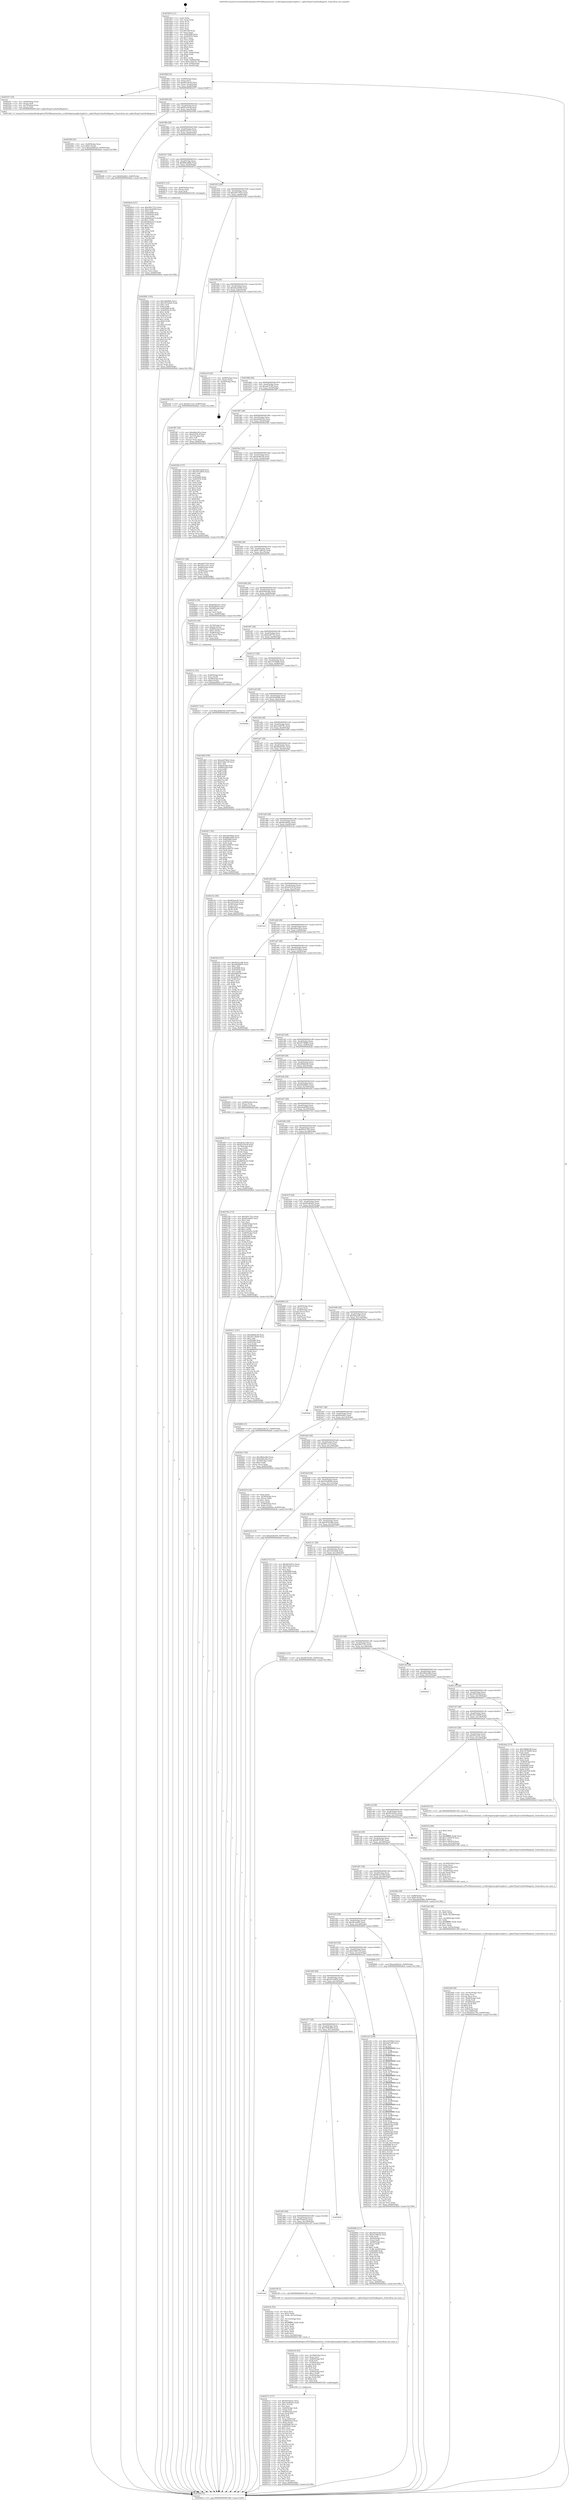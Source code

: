 digraph "0x401850" {
  label = "0x401850 (/mnt/c/Users/mathe/Desktop/tcc/POCII/binaries/extr_ccvlib3rdpartysqlite3sqlite3.c_sqlite3ExprCachePinRegister_Final-ollvm.out::main(0))"
  labelloc = "t"
  node[shape=record]

  Entry [label="",width=0.3,height=0.3,shape=circle,fillcolor=black,style=filled]
  "0x4018bf" [label="{
     0x4018bf [32]\l
     | [instrs]\l
     &nbsp;&nbsp;0x4018bf \<+6\>: mov -0x90(%rbp),%eax\l
     &nbsp;&nbsp;0x4018c5 \<+2\>: mov %eax,%ecx\l
     &nbsp;&nbsp;0x4018c7 \<+6\>: sub $0x802c6cd5,%ecx\l
     &nbsp;&nbsp;0x4018cd \<+6\>: mov %eax,-0xa4(%rbp)\l
     &nbsp;&nbsp;0x4018d3 \<+6\>: mov %ecx,-0xa8(%rbp)\l
     &nbsp;&nbsp;0x4018d9 \<+6\>: je 0000000000402557 \<main+0xd07\>\l
  }"]
  "0x402557" [label="{
     0x402557 [18]\l
     | [instrs]\l
     &nbsp;&nbsp;0x402557 \<+4\>: mov -0x60(%rbp),%rax\l
     &nbsp;&nbsp;0x40255b \<+3\>: mov (%rax),%rdi\l
     &nbsp;&nbsp;0x40255e \<+4\>: mov -0x70(%rbp),%rax\l
     &nbsp;&nbsp;0x402562 \<+2\>: mov (%rax),%esi\l
     &nbsp;&nbsp;0x402564 \<+5\>: call 0000000000401240 \<sqlite3ExprCachePinRegister\>\l
     | [calls]\l
     &nbsp;&nbsp;0x401240 \{1\} (/mnt/c/Users/mathe/Desktop/tcc/POCII/binaries/extr_ccvlib3rdpartysqlite3sqlite3.c_sqlite3ExprCachePinRegister_Final-ollvm.out::sqlite3ExprCachePinRegister)\l
  }"]
  "0x4018df" [label="{
     0x4018df [28]\l
     | [instrs]\l
     &nbsp;&nbsp;0x4018df \<+5\>: jmp 00000000004018e4 \<main+0x94\>\l
     &nbsp;&nbsp;0x4018e4 \<+6\>: mov -0xa4(%rbp),%eax\l
     &nbsp;&nbsp;0x4018ea \<+5\>: sub $0x83c54c4f,%eax\l
     &nbsp;&nbsp;0x4018ef \<+6\>: mov %eax,-0xac(%rbp)\l
     &nbsp;&nbsp;0x4018f5 \<+6\>: je 00000000004020d8 \<main+0x888\>\l
  }"]
  Exit [label="",width=0.3,height=0.3,shape=circle,fillcolor=black,style=filled,peripheries=2]
  "0x4020d8" [label="{
     0x4020d8 [15]\l
     | [instrs]\l
     &nbsp;&nbsp;0x4020d8 \<+10\>: movl $0x65eb4b1,-0x90(%rbp)\l
     &nbsp;&nbsp;0x4020e2 \<+5\>: jmp 0000000000402beb \<main+0x139b\>\l
  }"]
  "0x4018fb" [label="{
     0x4018fb [28]\l
     | [instrs]\l
     &nbsp;&nbsp;0x4018fb \<+5\>: jmp 0000000000401900 \<main+0xb0\>\l
     &nbsp;&nbsp;0x401900 \<+6\>: mov -0xa4(%rbp),%eax\l
     &nbsp;&nbsp;0x401906 \<+5\>: sub $0x83c9a7a7,%eax\l
     &nbsp;&nbsp;0x40190b \<+6\>: mov %eax,-0xb0(%rbp)\l
     &nbsp;&nbsp;0x401911 \<+6\>: je 00000000004026c8 \<main+0xe78\>\l
  }"]
  "0x402881" [label="{
     0x402881 [145]\l
     | [instrs]\l
     &nbsp;&nbsp;0x402881 \<+5\>: mov $0xc6d3f6de,%ecx\l
     &nbsp;&nbsp;0x402886 \<+5\>: mov $0x1d55a0a6,%edx\l
     &nbsp;&nbsp;0x40288b \<+3\>: mov $0x1,%sil\l
     &nbsp;&nbsp;0x40288e \<+3\>: xor %r8d,%r8d\l
     &nbsp;&nbsp;0x402891 \<+8\>: mov 0x405068,%r9d\l
     &nbsp;&nbsp;0x402899 \<+8\>: mov 0x405054,%r10d\l
     &nbsp;&nbsp;0x4028a1 \<+4\>: sub $0x1,%r8d\l
     &nbsp;&nbsp;0x4028a5 \<+3\>: mov %r9d,%r11d\l
     &nbsp;&nbsp;0x4028a8 \<+3\>: add %r8d,%r11d\l
     &nbsp;&nbsp;0x4028ab \<+4\>: imul %r11d,%r9d\l
     &nbsp;&nbsp;0x4028af \<+4\>: and $0x1,%r9d\l
     &nbsp;&nbsp;0x4028b3 \<+4\>: cmp $0x0,%r9d\l
     &nbsp;&nbsp;0x4028b7 \<+3\>: sete %bl\l
     &nbsp;&nbsp;0x4028ba \<+4\>: cmp $0xa,%r10d\l
     &nbsp;&nbsp;0x4028be \<+4\>: setl %r14b\l
     &nbsp;&nbsp;0x4028c2 \<+3\>: mov %bl,%r15b\l
     &nbsp;&nbsp;0x4028c5 \<+4\>: xor $0xff,%r15b\l
     &nbsp;&nbsp;0x4028c9 \<+3\>: mov %r14b,%r12b\l
     &nbsp;&nbsp;0x4028cc \<+4\>: xor $0xff,%r12b\l
     &nbsp;&nbsp;0x4028d0 \<+4\>: xor $0x0,%sil\l
     &nbsp;&nbsp;0x4028d4 \<+3\>: mov %r15b,%r13b\l
     &nbsp;&nbsp;0x4028d7 \<+4\>: and $0x0,%r13b\l
     &nbsp;&nbsp;0x4028db \<+3\>: and %sil,%bl\l
     &nbsp;&nbsp;0x4028de \<+3\>: mov %r12b,%al\l
     &nbsp;&nbsp;0x4028e1 \<+2\>: and $0x0,%al\l
     &nbsp;&nbsp;0x4028e3 \<+3\>: and %sil,%r14b\l
     &nbsp;&nbsp;0x4028e6 \<+3\>: or %bl,%r13b\l
     &nbsp;&nbsp;0x4028e9 \<+3\>: or %r14b,%al\l
     &nbsp;&nbsp;0x4028ec \<+3\>: xor %al,%r13b\l
     &nbsp;&nbsp;0x4028ef \<+3\>: or %r12b,%r15b\l
     &nbsp;&nbsp;0x4028f2 \<+4\>: xor $0xff,%r15b\l
     &nbsp;&nbsp;0x4028f6 \<+4\>: or $0x0,%sil\l
     &nbsp;&nbsp;0x4028fa \<+3\>: and %sil,%r15b\l
     &nbsp;&nbsp;0x4028fd \<+3\>: or %r15b,%r13b\l
     &nbsp;&nbsp;0x402900 \<+4\>: test $0x1,%r13b\l
     &nbsp;&nbsp;0x402904 \<+3\>: cmovne %edx,%ecx\l
     &nbsp;&nbsp;0x402907 \<+6\>: mov %ecx,-0x90(%rbp)\l
     &nbsp;&nbsp;0x40290d \<+5\>: jmp 0000000000402beb \<main+0x139b\>\l
  }"]
  "0x4026c8" [label="{
     0x4026c8 [147]\l
     | [instrs]\l
     &nbsp;&nbsp;0x4026c8 \<+5\>: mov $0x285c731e,%eax\l
     &nbsp;&nbsp;0x4026cd \<+5\>: mov $0xeeba9580,%ecx\l
     &nbsp;&nbsp;0x4026d2 \<+2\>: mov $0x1,%dl\l
     &nbsp;&nbsp;0x4026d4 \<+7\>: mov 0x405068,%esi\l
     &nbsp;&nbsp;0x4026db \<+7\>: mov 0x405054,%edi\l
     &nbsp;&nbsp;0x4026e2 \<+3\>: mov %esi,%r8d\l
     &nbsp;&nbsp;0x4026e5 \<+7\>: sub $0x60da2a75,%r8d\l
     &nbsp;&nbsp;0x4026ec \<+4\>: sub $0x1,%r8d\l
     &nbsp;&nbsp;0x4026f0 \<+7\>: add $0x60da2a75,%r8d\l
     &nbsp;&nbsp;0x4026f7 \<+4\>: imul %r8d,%esi\l
     &nbsp;&nbsp;0x4026fb \<+3\>: and $0x1,%esi\l
     &nbsp;&nbsp;0x4026fe \<+3\>: cmp $0x0,%esi\l
     &nbsp;&nbsp;0x402701 \<+4\>: sete %r9b\l
     &nbsp;&nbsp;0x402705 \<+3\>: cmp $0xa,%edi\l
     &nbsp;&nbsp;0x402708 \<+4\>: setl %r10b\l
     &nbsp;&nbsp;0x40270c \<+3\>: mov %r9b,%r11b\l
     &nbsp;&nbsp;0x40270f \<+4\>: xor $0xff,%r11b\l
     &nbsp;&nbsp;0x402713 \<+3\>: mov %r10b,%bl\l
     &nbsp;&nbsp;0x402716 \<+3\>: xor $0xff,%bl\l
     &nbsp;&nbsp;0x402719 \<+3\>: xor $0x1,%dl\l
     &nbsp;&nbsp;0x40271c \<+3\>: mov %r11b,%r14b\l
     &nbsp;&nbsp;0x40271f \<+4\>: and $0xff,%r14b\l
     &nbsp;&nbsp;0x402723 \<+3\>: and %dl,%r9b\l
     &nbsp;&nbsp;0x402726 \<+3\>: mov %bl,%r15b\l
     &nbsp;&nbsp;0x402729 \<+4\>: and $0xff,%r15b\l
     &nbsp;&nbsp;0x40272d \<+3\>: and %dl,%r10b\l
     &nbsp;&nbsp;0x402730 \<+3\>: or %r9b,%r14b\l
     &nbsp;&nbsp;0x402733 \<+3\>: or %r10b,%r15b\l
     &nbsp;&nbsp;0x402736 \<+3\>: xor %r15b,%r14b\l
     &nbsp;&nbsp;0x402739 \<+3\>: or %bl,%r11b\l
     &nbsp;&nbsp;0x40273c \<+4\>: xor $0xff,%r11b\l
     &nbsp;&nbsp;0x402740 \<+3\>: or $0x1,%dl\l
     &nbsp;&nbsp;0x402743 \<+3\>: and %dl,%r11b\l
     &nbsp;&nbsp;0x402746 \<+3\>: or %r11b,%r14b\l
     &nbsp;&nbsp;0x402749 \<+4\>: test $0x1,%r14b\l
     &nbsp;&nbsp;0x40274d \<+3\>: cmovne %ecx,%eax\l
     &nbsp;&nbsp;0x402750 \<+6\>: mov %eax,-0x90(%rbp)\l
     &nbsp;&nbsp;0x402756 \<+5\>: jmp 0000000000402beb \<main+0x139b\>\l
  }"]
  "0x401917" [label="{
     0x401917 [28]\l
     | [instrs]\l
     &nbsp;&nbsp;0x401917 \<+5\>: jmp 000000000040191c \<main+0xcc\>\l
     &nbsp;&nbsp;0x40191c \<+6\>: mov -0xa4(%rbp),%eax\l
     &nbsp;&nbsp;0x401922 \<+5\>: sub $0x884ca6b6,%eax\l
     &nbsp;&nbsp;0x401927 \<+6\>: mov %eax,-0xb4(%rbp)\l
     &nbsp;&nbsp;0x40192d \<+6\>: je 0000000000402872 \<main+0x1022\>\l
  }"]
  "0x4026b9" [label="{
     0x4026b9 [15]\l
     | [instrs]\l
     &nbsp;&nbsp;0x4026b9 \<+10\>: movl $0x83c9a7a7,-0x90(%rbp)\l
     &nbsp;&nbsp;0x4026c3 \<+5\>: jmp 0000000000402beb \<main+0x139b\>\l
  }"]
  "0x402872" [label="{
     0x402872 [15]\l
     | [instrs]\l
     &nbsp;&nbsp;0x402872 \<+4\>: mov -0x60(%rbp),%rax\l
     &nbsp;&nbsp;0x402876 \<+3\>: mov (%rax),%rax\l
     &nbsp;&nbsp;0x402879 \<+3\>: mov %rax,%rdi\l
     &nbsp;&nbsp;0x40287c \<+5\>: call 0000000000401030 \<free@plt\>\l
     | [calls]\l
     &nbsp;&nbsp;0x401030 \{1\} (unknown)\l
  }"]
  "0x401933" [label="{
     0x401933 [28]\l
     | [instrs]\l
     &nbsp;&nbsp;0x401933 \<+5\>: jmp 0000000000401938 \<main+0xe8\>\l
     &nbsp;&nbsp;0x401938 \<+6\>: mov -0xa4(%rbp),%eax\l
     &nbsp;&nbsp;0x40193e \<+5\>: sub $0xa4077625,%eax\l
     &nbsp;&nbsp;0x401943 \<+6\>: mov %eax,-0xb8(%rbp)\l
     &nbsp;&nbsp;0x401949 \<+6\>: je 0000000000402526 \<main+0xcd6\>\l
  }"]
  "0x402569" [label="{
     0x402569 [25]\l
     | [instrs]\l
     &nbsp;&nbsp;0x402569 \<+4\>: mov -0x40(%rbp),%rax\l
     &nbsp;&nbsp;0x40256d \<+6\>: movl $0x0,(%rax)\l
     &nbsp;&nbsp;0x402573 \<+10\>: movl $0xae6d4222,-0x90(%rbp)\l
     &nbsp;&nbsp;0x40257d \<+5\>: jmp 0000000000402beb \<main+0x139b\>\l
  }"]
  "0x402526" [label="{
     0x402526 [15]\l
     | [instrs]\l
     &nbsp;&nbsp;0x402526 \<+10\>: movl $0x9d112c0,-0x90(%rbp)\l
     &nbsp;&nbsp;0x402530 \<+5\>: jmp 0000000000402beb \<main+0x139b\>\l
  }"]
  "0x40194f" [label="{
     0x40194f [28]\l
     | [instrs]\l
     &nbsp;&nbsp;0x40194f \<+5\>: jmp 0000000000401954 \<main+0x104\>\l
     &nbsp;&nbsp;0x401954 \<+6\>: mov -0xa4(%rbp),%eax\l
     &nbsp;&nbsp;0x40195a \<+5\>: sub $0xa9a34d46,%eax\l
     &nbsp;&nbsp;0x40195f \<+6\>: mov %eax,-0xbc(%rbp)\l
     &nbsp;&nbsp;0x401965 \<+6\>: je 0000000000402a16 \<main+0x11c6\>\l
  }"]
  "0x4023d9" [label="{
     0x4023d9 [56]\l
     | [instrs]\l
     &nbsp;&nbsp;0x4023d9 \<+6\>: mov -0x16c(%rbp),%ecx\l
     &nbsp;&nbsp;0x4023df \<+3\>: imul %eax,%ecx\l
     &nbsp;&nbsp;0x4023e2 \<+3\>: movslq %ecx,%rsi\l
     &nbsp;&nbsp;0x4023e5 \<+4\>: mov -0x60(%rbp),%rdi\l
     &nbsp;&nbsp;0x4023e9 \<+3\>: mov (%rdi),%rdi\l
     &nbsp;&nbsp;0x4023ec \<+4\>: mov -0x58(%rbp),%r9\l
     &nbsp;&nbsp;0x4023f0 \<+3\>: movslq (%r9),%r9\l
     &nbsp;&nbsp;0x4023f3 \<+4\>: shl $0x4,%r9\l
     &nbsp;&nbsp;0x4023f7 \<+3\>: add %r9,%rdi\l
     &nbsp;&nbsp;0x4023fa \<+4\>: mov 0x8(%rdi),%rdi\l
     &nbsp;&nbsp;0x4023fe \<+4\>: mov %rsi,0x8(%rdi)\l
     &nbsp;&nbsp;0x402402 \<+10\>: movl $0xf2021763,-0x90(%rbp)\l
     &nbsp;&nbsp;0x40240c \<+5\>: jmp 0000000000402beb \<main+0x139b\>\l
  }"]
  "0x402a16" [label="{
     0x402a16 [24]\l
     | [instrs]\l
     &nbsp;&nbsp;0x402a16 \<+7\>: mov -0x88(%rbp),%rax\l
     &nbsp;&nbsp;0x402a1d \<+2\>: mov (%rax),%eax\l
     &nbsp;&nbsp;0x402a1f \<+4\>: lea -0x28(%rbp),%rsp\l
     &nbsp;&nbsp;0x402a23 \<+1\>: pop %rbx\l
     &nbsp;&nbsp;0x402a24 \<+2\>: pop %r12\l
     &nbsp;&nbsp;0x402a26 \<+2\>: pop %r13\l
     &nbsp;&nbsp;0x402a28 \<+2\>: pop %r14\l
     &nbsp;&nbsp;0x402a2a \<+2\>: pop %r15\l
     &nbsp;&nbsp;0x402a2c \<+1\>: pop %rbp\l
     &nbsp;&nbsp;0x402a2d \<+1\>: ret\l
  }"]
  "0x40196b" [label="{
     0x40196b [28]\l
     | [instrs]\l
     &nbsp;&nbsp;0x40196b \<+5\>: jmp 0000000000401970 \<main+0x120\>\l
     &nbsp;&nbsp;0x401970 \<+6\>: mov -0xa4(%rbp),%eax\l
     &nbsp;&nbsp;0x401976 \<+5\>: sub $0xadcf7af0,%eax\l
     &nbsp;&nbsp;0x40197b \<+6\>: mov %eax,-0xc0(%rbp)\l
     &nbsp;&nbsp;0x401981 \<+6\>: je 0000000000401f87 \<main+0x737\>\l
  }"]
  "0x4023ab" [label="{
     0x4023ab [46]\l
     | [instrs]\l
     &nbsp;&nbsp;0x4023ab \<+2\>: xor %ecx,%ecx\l
     &nbsp;&nbsp;0x4023ad \<+5\>: mov $0x2,%edx\l
     &nbsp;&nbsp;0x4023b2 \<+6\>: mov %edx,-0x168(%rbp)\l
     &nbsp;&nbsp;0x4023b8 \<+1\>: cltd\l
     &nbsp;&nbsp;0x4023b9 \<+7\>: mov -0x168(%rbp),%r8d\l
     &nbsp;&nbsp;0x4023c0 \<+3\>: idiv %r8d\l
     &nbsp;&nbsp;0x4023c3 \<+6\>: imul $0xfffffffe,%edx,%edx\l
     &nbsp;&nbsp;0x4023c9 \<+3\>: sub $0x1,%ecx\l
     &nbsp;&nbsp;0x4023cc \<+2\>: sub %ecx,%edx\l
     &nbsp;&nbsp;0x4023ce \<+6\>: mov %edx,-0x16c(%rbp)\l
     &nbsp;&nbsp;0x4023d4 \<+5\>: call 0000000000401160 \<next_i\>\l
     | [calls]\l
     &nbsp;&nbsp;0x401160 \{1\} (/mnt/c/Users/mathe/Desktop/tcc/POCII/binaries/extr_ccvlib3rdpartysqlite3sqlite3.c_sqlite3ExprCachePinRegister_Final-ollvm.out::next_i)\l
  }"]
  "0x401f87" [label="{
     0x401f87 [30]\l
     | [instrs]\l
     &nbsp;&nbsp;0x401f87 \<+5\>: mov $0xddbe341a,%eax\l
     &nbsp;&nbsp;0x401f8c \<+5\>: mov $0xdcd78c3f,%ecx\l
     &nbsp;&nbsp;0x401f91 \<+3\>: mov -0x31(%rbp),%dl\l
     &nbsp;&nbsp;0x401f94 \<+3\>: test $0x1,%dl\l
     &nbsp;&nbsp;0x401f97 \<+3\>: cmovne %ecx,%eax\l
     &nbsp;&nbsp;0x401f9a \<+6\>: mov %eax,-0x90(%rbp)\l
     &nbsp;&nbsp;0x401fa0 \<+5\>: jmp 0000000000402beb \<main+0x139b\>\l
  }"]
  "0x401987" [label="{
     0x401987 [28]\l
     | [instrs]\l
     &nbsp;&nbsp;0x401987 \<+5\>: jmp 000000000040198c \<main+0x13c\>\l
     &nbsp;&nbsp;0x40198c \<+6\>: mov -0xa4(%rbp),%eax\l
     &nbsp;&nbsp;0x401992 \<+5\>: sub $0xae6d4222,%eax\l
     &nbsp;&nbsp;0x401997 \<+6\>: mov %eax,-0xc4(%rbp)\l
     &nbsp;&nbsp;0x40199d \<+6\>: je 0000000000402582 \<main+0xd32\>\l
  }"]
  "0x402382" [label="{
     0x402382 [41]\l
     | [instrs]\l
     &nbsp;&nbsp;0x402382 \<+6\>: mov -0x164(%rbp),%ecx\l
     &nbsp;&nbsp;0x402388 \<+3\>: imul %eax,%ecx\l
     &nbsp;&nbsp;0x40238b \<+4\>: mov -0x60(%rbp),%rsi\l
     &nbsp;&nbsp;0x40238f \<+3\>: mov (%rsi),%rsi\l
     &nbsp;&nbsp;0x402392 \<+4\>: mov -0x58(%rbp),%rdi\l
     &nbsp;&nbsp;0x402396 \<+3\>: movslq (%rdi),%rdi\l
     &nbsp;&nbsp;0x402399 \<+4\>: shl $0x4,%rdi\l
     &nbsp;&nbsp;0x40239d \<+3\>: add %rdi,%rsi\l
     &nbsp;&nbsp;0x4023a0 \<+4\>: mov 0x8(%rsi),%rsi\l
     &nbsp;&nbsp;0x4023a4 \<+2\>: mov %ecx,(%rsi)\l
     &nbsp;&nbsp;0x4023a6 \<+5\>: call 0000000000401160 \<next_i\>\l
     | [calls]\l
     &nbsp;&nbsp;0x401160 \{1\} (/mnt/c/Users/mathe/Desktop/tcc/POCII/binaries/extr_ccvlib3rdpartysqlite3sqlite3.c_sqlite3ExprCachePinRegister_Final-ollvm.out::next_i)\l
  }"]
  "0x402582" [label="{
     0x402582 [137]\l
     | [instrs]\l
     &nbsp;&nbsp;0x402582 \<+5\>: mov $0x3821b24f,%eax\l
     &nbsp;&nbsp;0x402587 \<+5\>: mov $0x5551d654,%ecx\l
     &nbsp;&nbsp;0x40258c \<+2\>: mov $0x1,%dl\l
     &nbsp;&nbsp;0x40258e \<+2\>: xor %esi,%esi\l
     &nbsp;&nbsp;0x402590 \<+7\>: mov 0x405068,%edi\l
     &nbsp;&nbsp;0x402597 \<+8\>: mov 0x405054,%r8d\l
     &nbsp;&nbsp;0x40259f \<+3\>: sub $0x1,%esi\l
     &nbsp;&nbsp;0x4025a2 \<+3\>: mov %edi,%r9d\l
     &nbsp;&nbsp;0x4025a5 \<+3\>: add %esi,%r9d\l
     &nbsp;&nbsp;0x4025a8 \<+4\>: imul %r9d,%edi\l
     &nbsp;&nbsp;0x4025ac \<+3\>: and $0x1,%edi\l
     &nbsp;&nbsp;0x4025af \<+3\>: cmp $0x0,%edi\l
     &nbsp;&nbsp;0x4025b2 \<+4\>: sete %r10b\l
     &nbsp;&nbsp;0x4025b6 \<+4\>: cmp $0xa,%r8d\l
     &nbsp;&nbsp;0x4025ba \<+4\>: setl %r11b\l
     &nbsp;&nbsp;0x4025be \<+3\>: mov %r10b,%bl\l
     &nbsp;&nbsp;0x4025c1 \<+3\>: xor $0xff,%bl\l
     &nbsp;&nbsp;0x4025c4 \<+3\>: mov %r11b,%r14b\l
     &nbsp;&nbsp;0x4025c7 \<+4\>: xor $0xff,%r14b\l
     &nbsp;&nbsp;0x4025cb \<+3\>: xor $0x1,%dl\l
     &nbsp;&nbsp;0x4025ce \<+3\>: mov %bl,%r15b\l
     &nbsp;&nbsp;0x4025d1 \<+4\>: and $0xff,%r15b\l
     &nbsp;&nbsp;0x4025d5 \<+3\>: and %dl,%r10b\l
     &nbsp;&nbsp;0x4025d8 \<+3\>: mov %r14b,%r12b\l
     &nbsp;&nbsp;0x4025db \<+4\>: and $0xff,%r12b\l
     &nbsp;&nbsp;0x4025df \<+3\>: and %dl,%r11b\l
     &nbsp;&nbsp;0x4025e2 \<+3\>: or %r10b,%r15b\l
     &nbsp;&nbsp;0x4025e5 \<+3\>: or %r11b,%r12b\l
     &nbsp;&nbsp;0x4025e8 \<+3\>: xor %r12b,%r15b\l
     &nbsp;&nbsp;0x4025eb \<+3\>: or %r14b,%bl\l
     &nbsp;&nbsp;0x4025ee \<+3\>: xor $0xff,%bl\l
     &nbsp;&nbsp;0x4025f1 \<+3\>: or $0x1,%dl\l
     &nbsp;&nbsp;0x4025f4 \<+2\>: and %dl,%bl\l
     &nbsp;&nbsp;0x4025f6 \<+3\>: or %bl,%r15b\l
     &nbsp;&nbsp;0x4025f9 \<+4\>: test $0x1,%r15b\l
     &nbsp;&nbsp;0x4025fd \<+3\>: cmovne %ecx,%eax\l
     &nbsp;&nbsp;0x402600 \<+6\>: mov %eax,-0x90(%rbp)\l
     &nbsp;&nbsp;0x402606 \<+5\>: jmp 0000000000402beb \<main+0x139b\>\l
  }"]
  "0x4019a3" [label="{
     0x4019a3 [28]\l
     | [instrs]\l
     &nbsp;&nbsp;0x4019a3 \<+5\>: jmp 00000000004019a8 \<main+0x158\>\l
     &nbsp;&nbsp;0x4019a8 \<+6\>: mov -0xa4(%rbp),%eax\l
     &nbsp;&nbsp;0x4019ae \<+5\>: sub $0xafa4b350,%eax\l
     &nbsp;&nbsp;0x4019b3 \<+6\>: mov %eax,-0xc8(%rbp)\l
     &nbsp;&nbsp;0x4019b9 \<+6\>: je 0000000000402331 \<main+0xae1\>\l
  }"]
  "0x40235a" [label="{
     0x40235a [40]\l
     | [instrs]\l
     &nbsp;&nbsp;0x40235a \<+5\>: mov $0x2,%ecx\l
     &nbsp;&nbsp;0x40235f \<+1\>: cltd\l
     &nbsp;&nbsp;0x402360 \<+2\>: idiv %ecx\l
     &nbsp;&nbsp;0x402362 \<+6\>: imul $0xfffffffe,%edx,%ecx\l
     &nbsp;&nbsp;0x402368 \<+6\>: add $0x112be97d,%ecx\l
     &nbsp;&nbsp;0x40236e \<+3\>: add $0x1,%ecx\l
     &nbsp;&nbsp;0x402371 \<+6\>: sub $0x112be97d,%ecx\l
     &nbsp;&nbsp;0x402377 \<+6\>: mov %ecx,-0x164(%rbp)\l
     &nbsp;&nbsp;0x40237d \<+5\>: call 0000000000401160 \<next_i\>\l
     | [calls]\l
     &nbsp;&nbsp;0x401160 \{1\} (/mnt/c/Users/mathe/Desktop/tcc/POCII/binaries/extr_ccvlib3rdpartysqlite3sqlite3.c_sqlite3ExprCachePinRegister_Final-ollvm.out::next_i)\l
  }"]
  "0x402331" [label="{
     0x402331 [36]\l
     | [instrs]\l
     &nbsp;&nbsp;0x402331 \<+5\>: mov $0xa4077625,%eax\l
     &nbsp;&nbsp;0x402336 \<+5\>: mov $0x3f15a141,%ecx\l
     &nbsp;&nbsp;0x40233b \<+4\>: mov -0x48(%rbp),%rdx\l
     &nbsp;&nbsp;0x40233f \<+2\>: mov (%rdx),%esi\l
     &nbsp;&nbsp;0x402341 \<+4\>: mov -0x50(%rbp),%rdx\l
     &nbsp;&nbsp;0x402345 \<+2\>: cmp (%rdx),%esi\l
     &nbsp;&nbsp;0x402347 \<+3\>: cmovl %ecx,%eax\l
     &nbsp;&nbsp;0x40234a \<+6\>: mov %eax,-0x90(%rbp)\l
     &nbsp;&nbsp;0x402350 \<+5\>: jmp 0000000000402beb \<main+0x139b\>\l
  }"]
  "0x4019bf" [label="{
     0x4019bf [28]\l
     | [instrs]\l
     &nbsp;&nbsp;0x4019bf \<+5\>: jmp 00000000004019c4 \<main+0x174\>\l
     &nbsp;&nbsp;0x4019c4 \<+6\>: mov -0xa4(%rbp),%eax\l
     &nbsp;&nbsp;0x4019ca \<+5\>: sub $0xb13d8c22,%eax\l
     &nbsp;&nbsp;0x4019cf \<+6\>: mov %eax,-0xcc(%rbp)\l
     &nbsp;&nbsp;0x4019d5 \<+6\>: je 000000000040267a \<main+0xe2a\>\l
  }"]
  "0x402271" [label="{
     0x402271 [177]\l
     | [instrs]\l
     &nbsp;&nbsp;0x402271 \<+5\>: mov $0x401925ce,%ecx\l
     &nbsp;&nbsp;0x402276 \<+5\>: mov $0x162d854a,%edx\l
     &nbsp;&nbsp;0x40227b \<+3\>: mov $0x1,%r10b\l
     &nbsp;&nbsp;0x40227e \<+2\>: xor %esi,%esi\l
     &nbsp;&nbsp;0x402280 \<+4\>: mov -0x60(%rbp),%rdi\l
     &nbsp;&nbsp;0x402284 \<+3\>: mov (%rdi),%rdi\l
     &nbsp;&nbsp;0x402287 \<+4\>: mov -0x58(%rbp),%r8\l
     &nbsp;&nbsp;0x40228b \<+3\>: movslq (%r8),%r8\l
     &nbsp;&nbsp;0x40228e \<+4\>: shl $0x4,%r8\l
     &nbsp;&nbsp;0x402292 \<+3\>: add %r8,%rdi\l
     &nbsp;&nbsp;0x402295 \<+4\>: mov %rax,0x8(%rdi)\l
     &nbsp;&nbsp;0x402299 \<+4\>: mov -0x48(%rbp),%rax\l
     &nbsp;&nbsp;0x40229d \<+6\>: movl $0x0,(%rax)\l
     &nbsp;&nbsp;0x4022a3 \<+8\>: mov 0x405068,%r11d\l
     &nbsp;&nbsp;0x4022ab \<+7\>: mov 0x405054,%ebx\l
     &nbsp;&nbsp;0x4022b2 \<+3\>: sub $0x1,%esi\l
     &nbsp;&nbsp;0x4022b5 \<+3\>: mov %r11d,%r14d\l
     &nbsp;&nbsp;0x4022b8 \<+3\>: add %esi,%r14d\l
     &nbsp;&nbsp;0x4022bb \<+4\>: imul %r14d,%r11d\l
     &nbsp;&nbsp;0x4022bf \<+4\>: and $0x1,%r11d\l
     &nbsp;&nbsp;0x4022c3 \<+4\>: cmp $0x0,%r11d\l
     &nbsp;&nbsp;0x4022c7 \<+4\>: sete %r15b\l
     &nbsp;&nbsp;0x4022cb \<+3\>: cmp $0xa,%ebx\l
     &nbsp;&nbsp;0x4022ce \<+4\>: setl %r12b\l
     &nbsp;&nbsp;0x4022d2 \<+3\>: mov %r15b,%r13b\l
     &nbsp;&nbsp;0x4022d5 \<+4\>: xor $0xff,%r13b\l
     &nbsp;&nbsp;0x4022d9 \<+3\>: mov %r12b,%al\l
     &nbsp;&nbsp;0x4022dc \<+2\>: xor $0xff,%al\l
     &nbsp;&nbsp;0x4022de \<+4\>: xor $0x0,%r10b\l
     &nbsp;&nbsp;0x4022e2 \<+3\>: mov %r13b,%sil\l
     &nbsp;&nbsp;0x4022e5 \<+4\>: and $0x0,%sil\l
     &nbsp;&nbsp;0x4022e9 \<+3\>: and %r10b,%r15b\l
     &nbsp;&nbsp;0x4022ec \<+3\>: mov %al,%dil\l
     &nbsp;&nbsp;0x4022ef \<+4\>: and $0x0,%dil\l
     &nbsp;&nbsp;0x4022f3 \<+3\>: and %r10b,%r12b\l
     &nbsp;&nbsp;0x4022f6 \<+3\>: or %r15b,%sil\l
     &nbsp;&nbsp;0x4022f9 \<+3\>: or %r12b,%dil\l
     &nbsp;&nbsp;0x4022fc \<+3\>: xor %dil,%sil\l
     &nbsp;&nbsp;0x4022ff \<+3\>: or %al,%r13b\l
     &nbsp;&nbsp;0x402302 \<+4\>: xor $0xff,%r13b\l
     &nbsp;&nbsp;0x402306 \<+4\>: or $0x0,%r10b\l
     &nbsp;&nbsp;0x40230a \<+3\>: and %r10b,%r13b\l
     &nbsp;&nbsp;0x40230d \<+3\>: or %r13b,%sil\l
     &nbsp;&nbsp;0x402310 \<+4\>: test $0x1,%sil\l
     &nbsp;&nbsp;0x402314 \<+3\>: cmovne %edx,%ecx\l
     &nbsp;&nbsp;0x402317 \<+6\>: mov %ecx,-0x90(%rbp)\l
     &nbsp;&nbsp;0x40231d \<+5\>: jmp 0000000000402beb \<main+0x139b\>\l
  }"]
  "0x40267a" [label="{
     0x40267a [30]\l
     | [instrs]\l
     &nbsp;&nbsp;0x40267a \<+5\>: mov $0xd9a621b1,%eax\l
     &nbsp;&nbsp;0x40267f \<+5\>: mov $0xf2ad042e,%ecx\l
     &nbsp;&nbsp;0x402684 \<+3\>: mov -0x29(%rbp),%dl\l
     &nbsp;&nbsp;0x402687 \<+3\>: test $0x1,%dl\l
     &nbsp;&nbsp;0x40268a \<+3\>: cmovne %ecx,%eax\l
     &nbsp;&nbsp;0x40268d \<+6\>: mov %eax,-0x90(%rbp)\l
     &nbsp;&nbsp;0x402693 \<+5\>: jmp 0000000000402beb \<main+0x139b\>\l
  }"]
  "0x4019db" [label="{
     0x4019db [28]\l
     | [instrs]\l
     &nbsp;&nbsp;0x4019db \<+5\>: jmp 00000000004019e0 \<main+0x190\>\l
     &nbsp;&nbsp;0x4019e0 \<+6\>: mov -0xa4(%rbp),%eax\l
     &nbsp;&nbsp;0x4019e6 \<+5\>: sub $0xb290ca0e,%eax\l
     &nbsp;&nbsp;0x4019eb \<+6\>: mov %eax,-0xd0(%rbp)\l
     &nbsp;&nbsp;0x4019f1 \<+6\>: je 0000000000402105 \<main+0x8b5\>\l
  }"]
  "0x402232" [label="{
     0x402232 [63]\l
     | [instrs]\l
     &nbsp;&nbsp;0x402232 \<+6\>: mov -0x160(%rbp),%ecx\l
     &nbsp;&nbsp;0x402238 \<+3\>: imul %eax,%ecx\l
     &nbsp;&nbsp;0x40223b \<+4\>: mov -0x60(%rbp),%r8\l
     &nbsp;&nbsp;0x40223f \<+3\>: mov (%r8),%r8\l
     &nbsp;&nbsp;0x402242 \<+4\>: mov -0x58(%rbp),%r9\l
     &nbsp;&nbsp;0x402246 \<+3\>: movslq (%r9),%r9\l
     &nbsp;&nbsp;0x402249 \<+4\>: shl $0x4,%r9\l
     &nbsp;&nbsp;0x40224d \<+3\>: add %r9,%r8\l
     &nbsp;&nbsp;0x402250 \<+3\>: mov %ecx,(%r8)\l
     &nbsp;&nbsp;0x402253 \<+4\>: mov -0x50(%rbp),%r8\l
     &nbsp;&nbsp;0x402257 \<+7\>: movl $0x1,(%r8)\l
     &nbsp;&nbsp;0x40225e \<+4\>: mov -0x50(%rbp),%r8\l
     &nbsp;&nbsp;0x402262 \<+3\>: movslq (%r8),%r8\l
     &nbsp;&nbsp;0x402265 \<+4\>: shl $0x4,%r8\l
     &nbsp;&nbsp;0x402269 \<+3\>: mov %r8,%rdi\l
     &nbsp;&nbsp;0x40226c \<+5\>: call 0000000000401050 \<malloc@plt\>\l
     | [calls]\l
     &nbsp;&nbsp;0x401050 \{1\} (unknown)\l
  }"]
  "0x402105" [label="{
     0x402105 [39]\l
     | [instrs]\l
     &nbsp;&nbsp;0x402105 \<+4\>: mov -0x70(%rbp),%rax\l
     &nbsp;&nbsp;0x402109 \<+6\>: movl $0x64,(%rax)\l
     &nbsp;&nbsp;0x40210f \<+4\>: mov -0x68(%rbp),%rax\l
     &nbsp;&nbsp;0x402113 \<+6\>: movl $0x1,(%rax)\l
     &nbsp;&nbsp;0x402119 \<+4\>: mov -0x68(%rbp),%rax\l
     &nbsp;&nbsp;0x40211d \<+3\>: movslq (%rax),%rax\l
     &nbsp;&nbsp;0x402120 \<+4\>: shl $0x4,%rax\l
     &nbsp;&nbsp;0x402124 \<+3\>: mov %rax,%rdi\l
     &nbsp;&nbsp;0x402127 \<+5\>: call 0000000000401050 \<malloc@plt\>\l
     | [calls]\l
     &nbsp;&nbsp;0x401050 \{1\} (unknown)\l
  }"]
  "0x4019f7" [label="{
     0x4019f7 [28]\l
     | [instrs]\l
     &nbsp;&nbsp;0x4019f7 \<+5\>: jmp 00000000004019fc \<main+0x1ac\>\l
     &nbsp;&nbsp;0x4019fc \<+6\>: mov -0xa4(%rbp),%eax\l
     &nbsp;&nbsp;0x401a02 \<+5\>: sub $0xbcbf77f2,%eax\l
     &nbsp;&nbsp;0x401a07 \<+6\>: mov %eax,-0xd4(%rbp)\l
     &nbsp;&nbsp;0x401a0d \<+6\>: je 000000000040298b \<main+0x113b\>\l
  }"]
  "0x4021fe" [label="{
     0x4021fe [52]\l
     | [instrs]\l
     &nbsp;&nbsp;0x4021fe \<+2\>: xor %ecx,%ecx\l
     &nbsp;&nbsp;0x402200 \<+5\>: mov $0x2,%edx\l
     &nbsp;&nbsp;0x402205 \<+6\>: mov %edx,-0x15c(%rbp)\l
     &nbsp;&nbsp;0x40220b \<+1\>: cltd\l
     &nbsp;&nbsp;0x40220c \<+6\>: mov -0x15c(%rbp),%esi\l
     &nbsp;&nbsp;0x402212 \<+2\>: idiv %esi\l
     &nbsp;&nbsp;0x402214 \<+6\>: imul $0xfffffffe,%edx,%edx\l
     &nbsp;&nbsp;0x40221a \<+2\>: mov %ecx,%edi\l
     &nbsp;&nbsp;0x40221c \<+2\>: sub %edx,%edi\l
     &nbsp;&nbsp;0x40221e \<+2\>: mov %ecx,%edx\l
     &nbsp;&nbsp;0x402220 \<+3\>: sub $0x1,%edx\l
     &nbsp;&nbsp;0x402223 \<+2\>: add %edx,%edi\l
     &nbsp;&nbsp;0x402225 \<+2\>: sub %edi,%ecx\l
     &nbsp;&nbsp;0x402227 \<+6\>: mov %ecx,-0x160(%rbp)\l
     &nbsp;&nbsp;0x40222d \<+5\>: call 0000000000401160 \<next_i\>\l
     | [calls]\l
     &nbsp;&nbsp;0x401160 \{1\} (/mnt/c/Users/mathe/Desktop/tcc/POCII/binaries/extr_ccvlib3rdpartysqlite3sqlite3.c_sqlite3ExprCachePinRegister_Final-ollvm.out::next_i)\l
  }"]
  "0x40298b" [label="{
     0x40298b\l
  }", style=dashed]
  "0x401a13" [label="{
     0x401a13 [28]\l
     | [instrs]\l
     &nbsp;&nbsp;0x401a13 \<+5\>: jmp 0000000000401a18 \<main+0x1c8\>\l
     &nbsp;&nbsp;0x401a18 \<+6\>: mov -0xa4(%rbp),%eax\l
     &nbsp;&nbsp;0x401a1e \<+5\>: sub $0xc167bb09,%eax\l
     &nbsp;&nbsp;0x401a23 \<+6\>: mov %eax,-0xd8(%rbp)\l
     &nbsp;&nbsp;0x401a29 \<+6\>: je 0000000000402517 \<main+0xcc7\>\l
  }"]
  "0x401daf" [label="{
     0x401daf\l
  }", style=dashed]
  "0x402517" [label="{
     0x402517 [15]\l
     | [instrs]\l
     &nbsp;&nbsp;0x402517 \<+10\>: movl $0xafa4b350,-0x90(%rbp)\l
     &nbsp;&nbsp;0x402521 \<+5\>: jmp 0000000000402beb \<main+0x139b\>\l
  }"]
  "0x401a2f" [label="{
     0x401a2f [28]\l
     | [instrs]\l
     &nbsp;&nbsp;0x401a2f \<+5\>: jmp 0000000000401a34 \<main+0x1e4\>\l
     &nbsp;&nbsp;0x401a34 \<+6\>: mov -0xa4(%rbp),%eax\l
     &nbsp;&nbsp;0x401a3a \<+5\>: sub $0xc6d3f6de,%eax\l
     &nbsp;&nbsp;0x401a3f \<+6\>: mov %eax,-0xdc(%rbp)\l
     &nbsp;&nbsp;0x401a45 \<+6\>: je 0000000000402bbe \<main+0x136e\>\l
  }"]
  "0x4021f9" [label="{
     0x4021f9 [5]\l
     | [instrs]\l
     &nbsp;&nbsp;0x4021f9 \<+5\>: call 0000000000401160 \<next_i\>\l
     | [calls]\l
     &nbsp;&nbsp;0x401160 \{1\} (/mnt/c/Users/mathe/Desktop/tcc/POCII/binaries/extr_ccvlib3rdpartysqlite3sqlite3.c_sqlite3ExprCachePinRegister_Final-ollvm.out::next_i)\l
  }"]
  "0x402bbe" [label="{
     0x402bbe\l
  }", style=dashed]
  "0x401a4b" [label="{
     0x401a4b [28]\l
     | [instrs]\l
     &nbsp;&nbsp;0x401a4b \<+5\>: jmp 0000000000401a50 \<main+0x200\>\l
     &nbsp;&nbsp;0x401a50 \<+6\>: mov -0xa4(%rbp),%eax\l
     &nbsp;&nbsp;0x401a56 \<+5\>: sub $0xce2b078c,%eax\l
     &nbsp;&nbsp;0x401a5b \<+6\>: mov %eax,-0xe0(%rbp)\l
     &nbsp;&nbsp;0x401a61 \<+6\>: je 0000000000401db9 \<main+0x569\>\l
  }"]
  "0x401d93" [label="{
     0x401d93 [28]\l
     | [instrs]\l
     &nbsp;&nbsp;0x401d93 \<+5\>: jmp 0000000000401d98 \<main+0x548\>\l
     &nbsp;&nbsp;0x401d98 \<+6\>: mov -0xa4(%rbp),%eax\l
     &nbsp;&nbsp;0x401d9e \<+5\>: sub $0x7f3e61e3,%eax\l
     &nbsp;&nbsp;0x401da3 \<+6\>: mov %eax,-0x158(%rbp)\l
     &nbsp;&nbsp;0x401da9 \<+6\>: je 00000000004021f9 \<main+0x9a9\>\l
  }"]
  "0x401db9" [label="{
     0x401db9 [106]\l
     | [instrs]\l
     &nbsp;&nbsp;0x401db9 \<+5\>: mov $0xe2d7d9a2,%eax\l
     &nbsp;&nbsp;0x401dbe \<+5\>: mov $0x5186c7c6,%ecx\l
     &nbsp;&nbsp;0x401dc3 \<+2\>: mov $0x1,%dl\l
     &nbsp;&nbsp;0x401dc5 \<+7\>: mov -0x8a(%rbp),%sil\l
     &nbsp;&nbsp;0x401dcc \<+7\>: mov -0x89(%rbp),%dil\l
     &nbsp;&nbsp;0x401dd3 \<+3\>: mov %sil,%r8b\l
     &nbsp;&nbsp;0x401dd6 \<+4\>: xor $0xff,%r8b\l
     &nbsp;&nbsp;0x401dda \<+3\>: mov %dil,%r9b\l
     &nbsp;&nbsp;0x401ddd \<+4\>: xor $0xff,%r9b\l
     &nbsp;&nbsp;0x401de1 \<+3\>: xor $0x0,%dl\l
     &nbsp;&nbsp;0x401de4 \<+3\>: mov %r8b,%r10b\l
     &nbsp;&nbsp;0x401de7 \<+4\>: and $0x0,%r10b\l
     &nbsp;&nbsp;0x401deb \<+3\>: and %dl,%sil\l
     &nbsp;&nbsp;0x401dee \<+3\>: mov %r9b,%r11b\l
     &nbsp;&nbsp;0x401df1 \<+4\>: and $0x0,%r11b\l
     &nbsp;&nbsp;0x401df5 \<+3\>: and %dl,%dil\l
     &nbsp;&nbsp;0x401df8 \<+3\>: or %sil,%r10b\l
     &nbsp;&nbsp;0x401dfb \<+3\>: or %dil,%r11b\l
     &nbsp;&nbsp;0x401dfe \<+3\>: xor %r11b,%r10b\l
     &nbsp;&nbsp;0x401e01 \<+3\>: or %r9b,%r8b\l
     &nbsp;&nbsp;0x401e04 \<+4\>: xor $0xff,%r8b\l
     &nbsp;&nbsp;0x401e08 \<+3\>: or $0x0,%dl\l
     &nbsp;&nbsp;0x401e0b \<+3\>: and %dl,%r8b\l
     &nbsp;&nbsp;0x401e0e \<+3\>: or %r8b,%r10b\l
     &nbsp;&nbsp;0x401e11 \<+4\>: test $0x1,%r10b\l
     &nbsp;&nbsp;0x401e15 \<+3\>: cmovne %ecx,%eax\l
     &nbsp;&nbsp;0x401e18 \<+6\>: mov %eax,-0x90(%rbp)\l
     &nbsp;&nbsp;0x401e1e \<+5\>: jmp 0000000000402beb \<main+0x139b\>\l
  }"]
  "0x401a67" [label="{
     0x401a67 [28]\l
     | [instrs]\l
     &nbsp;&nbsp;0x401a67 \<+5\>: jmp 0000000000401a6c \<main+0x21c\>\l
     &nbsp;&nbsp;0x401a6c \<+6\>: mov -0xa4(%rbp),%eax\l
     &nbsp;&nbsp;0x401a72 \<+5\>: sub $0xd9a621b1,%eax\l
     &nbsp;&nbsp;0x401a77 \<+6\>: mov %eax,-0xe4(%rbp)\l
     &nbsp;&nbsp;0x401a7d \<+6\>: je 0000000000402817 \<main+0xfc7\>\l
  }"]
  "0x402beb" [label="{
     0x402beb [5]\l
     | [instrs]\l
     &nbsp;&nbsp;0x402beb \<+5\>: jmp 00000000004018bf \<main+0x6f\>\l
  }"]
  "0x401850" [label="{
     0x401850 [111]\l
     | [instrs]\l
     &nbsp;&nbsp;0x401850 \<+1\>: push %rbp\l
     &nbsp;&nbsp;0x401851 \<+3\>: mov %rsp,%rbp\l
     &nbsp;&nbsp;0x401854 \<+2\>: push %r15\l
     &nbsp;&nbsp;0x401856 \<+2\>: push %r14\l
     &nbsp;&nbsp;0x401858 \<+2\>: push %r13\l
     &nbsp;&nbsp;0x40185a \<+2\>: push %r12\l
     &nbsp;&nbsp;0x40185c \<+1\>: push %rbx\l
     &nbsp;&nbsp;0x40185d \<+7\>: sub $0x168,%rsp\l
     &nbsp;&nbsp;0x401864 \<+2\>: xor %eax,%eax\l
     &nbsp;&nbsp;0x401866 \<+7\>: mov 0x405068,%ecx\l
     &nbsp;&nbsp;0x40186d \<+7\>: mov 0x405054,%edx\l
     &nbsp;&nbsp;0x401874 \<+3\>: sub $0x1,%eax\l
     &nbsp;&nbsp;0x401877 \<+3\>: mov %ecx,%r8d\l
     &nbsp;&nbsp;0x40187a \<+3\>: add %eax,%r8d\l
     &nbsp;&nbsp;0x40187d \<+4\>: imul %r8d,%ecx\l
     &nbsp;&nbsp;0x401881 \<+3\>: and $0x1,%ecx\l
     &nbsp;&nbsp;0x401884 \<+3\>: cmp $0x0,%ecx\l
     &nbsp;&nbsp;0x401887 \<+4\>: sete %r9b\l
     &nbsp;&nbsp;0x40188b \<+4\>: and $0x1,%r9b\l
     &nbsp;&nbsp;0x40188f \<+7\>: mov %r9b,-0x8a(%rbp)\l
     &nbsp;&nbsp;0x401896 \<+3\>: cmp $0xa,%edx\l
     &nbsp;&nbsp;0x401899 \<+4\>: setl %r9b\l
     &nbsp;&nbsp;0x40189d \<+4\>: and $0x1,%r9b\l
     &nbsp;&nbsp;0x4018a1 \<+7\>: mov %r9b,-0x89(%rbp)\l
     &nbsp;&nbsp;0x4018a8 \<+10\>: movl $0xce2b078c,-0x90(%rbp)\l
     &nbsp;&nbsp;0x4018b2 \<+6\>: mov %edi,-0x94(%rbp)\l
     &nbsp;&nbsp;0x4018b8 \<+7\>: mov %rsi,-0xa0(%rbp)\l
  }"]
  "0x402930" [label="{
     0x402930\l
  }", style=dashed]
  "0x402817" [label="{
     0x402817 [91]\l
     | [instrs]\l
     &nbsp;&nbsp;0x402817 \<+5\>: mov $0xc6d3f6de,%eax\l
     &nbsp;&nbsp;0x40281c \<+5\>: mov $0x884ca6b6,%ecx\l
     &nbsp;&nbsp;0x402821 \<+7\>: mov 0x405068,%edx\l
     &nbsp;&nbsp;0x402828 \<+7\>: mov 0x405054,%esi\l
     &nbsp;&nbsp;0x40282f \<+2\>: mov %edx,%edi\l
     &nbsp;&nbsp;0x402831 \<+6\>: sub $0xe24d07f1,%edi\l
     &nbsp;&nbsp;0x402837 \<+3\>: sub $0x1,%edi\l
     &nbsp;&nbsp;0x40283a \<+6\>: add $0xe24d07f1,%edi\l
     &nbsp;&nbsp;0x402840 \<+3\>: imul %edi,%edx\l
     &nbsp;&nbsp;0x402843 \<+3\>: and $0x1,%edx\l
     &nbsp;&nbsp;0x402846 \<+3\>: cmp $0x0,%edx\l
     &nbsp;&nbsp;0x402849 \<+4\>: sete %r8b\l
     &nbsp;&nbsp;0x40284d \<+3\>: cmp $0xa,%esi\l
     &nbsp;&nbsp;0x402850 \<+4\>: setl %r9b\l
     &nbsp;&nbsp;0x402854 \<+3\>: mov %r8b,%r10b\l
     &nbsp;&nbsp;0x402857 \<+3\>: and %r9b,%r10b\l
     &nbsp;&nbsp;0x40285a \<+3\>: xor %r9b,%r8b\l
     &nbsp;&nbsp;0x40285d \<+3\>: or %r8b,%r10b\l
     &nbsp;&nbsp;0x402860 \<+4\>: test $0x1,%r10b\l
     &nbsp;&nbsp;0x402864 \<+3\>: cmovne %ecx,%eax\l
     &nbsp;&nbsp;0x402867 \<+6\>: mov %eax,-0x90(%rbp)\l
     &nbsp;&nbsp;0x40286d \<+5\>: jmp 0000000000402beb \<main+0x139b\>\l
  }"]
  "0x401a83" [label="{
     0x401a83 [28]\l
     | [instrs]\l
     &nbsp;&nbsp;0x401a83 \<+5\>: jmp 0000000000401a88 \<main+0x238\>\l
     &nbsp;&nbsp;0x401a88 \<+6\>: mov -0xa4(%rbp),%eax\l
     &nbsp;&nbsp;0x401a8e \<+5\>: sub $0xdae0002c,%eax\l
     &nbsp;&nbsp;0x401a93 \<+6\>: mov %eax,-0xe8(%rbp)\l
     &nbsp;&nbsp;0x401a99 \<+6\>: je 000000000040214c \<main+0x8fc\>\l
  }"]
  "0x401d77" [label="{
     0x401d77 [28]\l
     | [instrs]\l
     &nbsp;&nbsp;0x401d77 \<+5\>: jmp 0000000000401d7c \<main+0x52c\>\l
     &nbsp;&nbsp;0x401d7c \<+6\>: mov -0xa4(%rbp),%eax\l
     &nbsp;&nbsp;0x401d82 \<+5\>: sub $0x79dfcd65,%eax\l
     &nbsp;&nbsp;0x401d87 \<+6\>: mov %eax,-0x154(%rbp)\l
     &nbsp;&nbsp;0x401d8d \<+6\>: je 0000000000402930 \<main+0x10e0\>\l
  }"]
  "0x40214c" [label="{
     0x40214c [36]\l
     | [instrs]\l
     &nbsp;&nbsp;0x40214c \<+5\>: mov $0x802c6cd5,%eax\l
     &nbsp;&nbsp;0x402151 \<+5\>: mov $0x18781f6e,%ecx\l
     &nbsp;&nbsp;0x402156 \<+4\>: mov -0x58(%rbp),%rdx\l
     &nbsp;&nbsp;0x40215a \<+2\>: mov (%rdx),%esi\l
     &nbsp;&nbsp;0x40215c \<+4\>: mov -0x68(%rbp),%rdx\l
     &nbsp;&nbsp;0x402160 \<+2\>: cmp (%rdx),%esi\l
     &nbsp;&nbsp;0x402162 \<+3\>: cmovl %ecx,%eax\l
     &nbsp;&nbsp;0x402165 \<+6\>: mov %eax,-0x90(%rbp)\l
     &nbsp;&nbsp;0x40216b \<+5\>: jmp 0000000000402beb \<main+0x139b\>\l
  }"]
  "0x401a9f" [label="{
     0x401a9f [28]\l
     | [instrs]\l
     &nbsp;&nbsp;0x401a9f \<+5\>: jmp 0000000000401aa4 \<main+0x254\>\l
     &nbsp;&nbsp;0x401aa4 \<+6\>: mov -0xa4(%rbp),%eax\l
     &nbsp;&nbsp;0x401aaa \<+5\>: sub $0xdcd78c3f,%eax\l
     &nbsp;&nbsp;0x401aaf \<+6\>: mov %eax,-0xec(%rbp)\l
     &nbsp;&nbsp;0x401ab5 \<+6\>: je 0000000000401fa5 \<main+0x755\>\l
  }"]
  "0x40260b" [label="{
     0x40260b [111]\l
     | [instrs]\l
     &nbsp;&nbsp;0x40260b \<+5\>: mov $0x3821b24f,%eax\l
     &nbsp;&nbsp;0x402610 \<+5\>: mov $0xb13d8c22,%ecx\l
     &nbsp;&nbsp;0x402615 \<+2\>: xor %edx,%edx\l
     &nbsp;&nbsp;0x402617 \<+4\>: mov -0x40(%rbp),%rsi\l
     &nbsp;&nbsp;0x40261b \<+2\>: mov (%rsi),%edi\l
     &nbsp;&nbsp;0x40261d \<+4\>: mov -0x68(%rbp),%rsi\l
     &nbsp;&nbsp;0x402621 \<+2\>: cmp (%rsi),%edi\l
     &nbsp;&nbsp;0x402623 \<+4\>: setl %r8b\l
     &nbsp;&nbsp;0x402627 \<+4\>: and $0x1,%r8b\l
     &nbsp;&nbsp;0x40262b \<+4\>: mov %r8b,-0x29(%rbp)\l
     &nbsp;&nbsp;0x40262f \<+7\>: mov 0x405068,%edi\l
     &nbsp;&nbsp;0x402636 \<+8\>: mov 0x405054,%r9d\l
     &nbsp;&nbsp;0x40263e \<+3\>: sub $0x1,%edx\l
     &nbsp;&nbsp;0x402641 \<+3\>: mov %edi,%r10d\l
     &nbsp;&nbsp;0x402644 \<+3\>: add %edx,%r10d\l
     &nbsp;&nbsp;0x402647 \<+4\>: imul %r10d,%edi\l
     &nbsp;&nbsp;0x40264b \<+3\>: and $0x1,%edi\l
     &nbsp;&nbsp;0x40264e \<+3\>: cmp $0x0,%edi\l
     &nbsp;&nbsp;0x402651 \<+4\>: sete %r8b\l
     &nbsp;&nbsp;0x402655 \<+4\>: cmp $0xa,%r9d\l
     &nbsp;&nbsp;0x402659 \<+4\>: setl %r11b\l
     &nbsp;&nbsp;0x40265d \<+3\>: mov %r8b,%bl\l
     &nbsp;&nbsp;0x402660 \<+3\>: and %r11b,%bl\l
     &nbsp;&nbsp;0x402663 \<+3\>: xor %r11b,%r8b\l
     &nbsp;&nbsp;0x402666 \<+3\>: or %r8b,%bl\l
     &nbsp;&nbsp;0x402669 \<+3\>: test $0x1,%bl\l
     &nbsp;&nbsp;0x40266c \<+3\>: cmovne %ecx,%eax\l
     &nbsp;&nbsp;0x40266f \<+6\>: mov %eax,-0x90(%rbp)\l
     &nbsp;&nbsp;0x402675 \<+5\>: jmp 0000000000402beb \<main+0x139b\>\l
  }"]
  "0x401fa5" [label="{
     0x401fa5\l
  }", style=dashed]
  "0x401abb" [label="{
     0x401abb [28]\l
     | [instrs]\l
     &nbsp;&nbsp;0x401abb \<+5\>: jmp 0000000000401ac0 \<main+0x270\>\l
     &nbsp;&nbsp;0x401ac0 \<+6\>: mov -0xa4(%rbp),%eax\l
     &nbsp;&nbsp;0x401ac6 \<+5\>: sub $0xddbe341a,%eax\l
     &nbsp;&nbsp;0x401acb \<+6\>: mov %eax,-0xf0(%rbp)\l
     &nbsp;&nbsp;0x401ad1 \<+6\>: je 0000000000401fc6 \<main+0x776\>\l
  }"]
  "0x40212c" [label="{
     0x40212c [32]\l
     | [instrs]\l
     &nbsp;&nbsp;0x40212c \<+4\>: mov -0x60(%rbp),%rdi\l
     &nbsp;&nbsp;0x402130 \<+3\>: mov %rax,(%rdi)\l
     &nbsp;&nbsp;0x402133 \<+4\>: mov -0x58(%rbp),%rax\l
     &nbsp;&nbsp;0x402137 \<+6\>: movl $0x0,(%rax)\l
     &nbsp;&nbsp;0x40213d \<+10\>: movl $0xdae0002c,-0x90(%rbp)\l
     &nbsp;&nbsp;0x402147 \<+5\>: jmp 0000000000402beb \<main+0x139b\>\l
  }"]
  "0x401fc6" [label="{
     0x401fc6 [147]\l
     | [instrs]\l
     &nbsp;&nbsp;0x401fc6 \<+5\>: mov $0x4b3a1246,%eax\l
     &nbsp;&nbsp;0x401fcb \<+5\>: mov $0xe8d28b05,%ecx\l
     &nbsp;&nbsp;0x401fd0 \<+2\>: mov $0x1,%dl\l
     &nbsp;&nbsp;0x401fd2 \<+7\>: mov 0x405068,%esi\l
     &nbsp;&nbsp;0x401fd9 \<+7\>: mov 0x405054,%edi\l
     &nbsp;&nbsp;0x401fe0 \<+3\>: mov %esi,%r8d\l
     &nbsp;&nbsp;0x401fe3 \<+7\>: add $0xdafbf70f,%r8d\l
     &nbsp;&nbsp;0x401fea \<+4\>: sub $0x1,%r8d\l
     &nbsp;&nbsp;0x401fee \<+7\>: sub $0xdafbf70f,%r8d\l
     &nbsp;&nbsp;0x401ff5 \<+4\>: imul %r8d,%esi\l
     &nbsp;&nbsp;0x401ff9 \<+3\>: and $0x1,%esi\l
     &nbsp;&nbsp;0x401ffc \<+3\>: cmp $0x0,%esi\l
     &nbsp;&nbsp;0x401fff \<+4\>: sete %r9b\l
     &nbsp;&nbsp;0x402003 \<+3\>: cmp $0xa,%edi\l
     &nbsp;&nbsp;0x402006 \<+4\>: setl %r10b\l
     &nbsp;&nbsp;0x40200a \<+3\>: mov %r9b,%r11b\l
     &nbsp;&nbsp;0x40200d \<+4\>: xor $0xff,%r11b\l
     &nbsp;&nbsp;0x402011 \<+3\>: mov %r10b,%bl\l
     &nbsp;&nbsp;0x402014 \<+3\>: xor $0xff,%bl\l
     &nbsp;&nbsp;0x402017 \<+3\>: xor $0x0,%dl\l
     &nbsp;&nbsp;0x40201a \<+3\>: mov %r11b,%r14b\l
     &nbsp;&nbsp;0x40201d \<+4\>: and $0x0,%r14b\l
     &nbsp;&nbsp;0x402021 \<+3\>: and %dl,%r9b\l
     &nbsp;&nbsp;0x402024 \<+3\>: mov %bl,%r15b\l
     &nbsp;&nbsp;0x402027 \<+4\>: and $0x0,%r15b\l
     &nbsp;&nbsp;0x40202b \<+3\>: and %dl,%r10b\l
     &nbsp;&nbsp;0x40202e \<+3\>: or %r9b,%r14b\l
     &nbsp;&nbsp;0x402031 \<+3\>: or %r10b,%r15b\l
     &nbsp;&nbsp;0x402034 \<+3\>: xor %r15b,%r14b\l
     &nbsp;&nbsp;0x402037 \<+3\>: or %bl,%r11b\l
     &nbsp;&nbsp;0x40203a \<+4\>: xor $0xff,%r11b\l
     &nbsp;&nbsp;0x40203e \<+3\>: or $0x0,%dl\l
     &nbsp;&nbsp;0x402041 \<+3\>: and %dl,%r11b\l
     &nbsp;&nbsp;0x402044 \<+3\>: or %r11b,%r14b\l
     &nbsp;&nbsp;0x402047 \<+4\>: test $0x1,%r14b\l
     &nbsp;&nbsp;0x40204b \<+3\>: cmovne %ecx,%eax\l
     &nbsp;&nbsp;0x40204e \<+6\>: mov %eax,-0x90(%rbp)\l
     &nbsp;&nbsp;0x402054 \<+5\>: jmp 0000000000402beb \<main+0x139b\>\l
  }"]
  "0x401ad7" [label="{
     0x401ad7 [28]\l
     | [instrs]\l
     &nbsp;&nbsp;0x401ad7 \<+5\>: jmp 0000000000401adc \<main+0x28c\>\l
     &nbsp;&nbsp;0x401adc \<+6\>: mov -0xa4(%rbp),%eax\l
     &nbsp;&nbsp;0x401ae2 \<+5\>: sub $0xe2d7d9a2,%eax\l
     &nbsp;&nbsp;0x401ae7 \<+6\>: mov %eax,-0xf4(%rbp)\l
     &nbsp;&nbsp;0x401aed \<+6\>: je 0000000000402a2e \<main+0x11de\>\l
  }"]
  "0x402069" [label="{
     0x402069 [111]\l
     | [instrs]\l
     &nbsp;&nbsp;0x402069 \<+5\>: mov $0x4b3a1246,%ecx\l
     &nbsp;&nbsp;0x40206e \<+5\>: mov $0x83c54c4f,%edx\l
     &nbsp;&nbsp;0x402073 \<+4\>: mov -0x78(%rbp),%rdi\l
     &nbsp;&nbsp;0x402077 \<+2\>: mov %eax,(%rdi)\l
     &nbsp;&nbsp;0x402079 \<+4\>: mov -0x78(%rbp),%rdi\l
     &nbsp;&nbsp;0x40207d \<+2\>: mov (%rdi),%eax\l
     &nbsp;&nbsp;0x40207f \<+3\>: mov %eax,-0x30(%rbp)\l
     &nbsp;&nbsp;0x402082 \<+7\>: mov 0x405068,%eax\l
     &nbsp;&nbsp;0x402089 \<+7\>: mov 0x405054,%esi\l
     &nbsp;&nbsp;0x402090 \<+3\>: mov %eax,%r8d\l
     &nbsp;&nbsp;0x402093 \<+7\>: sub $0x8b920c43,%r8d\l
     &nbsp;&nbsp;0x40209a \<+4\>: sub $0x1,%r8d\l
     &nbsp;&nbsp;0x40209e \<+7\>: add $0x8b920c43,%r8d\l
     &nbsp;&nbsp;0x4020a5 \<+4\>: imul %r8d,%eax\l
     &nbsp;&nbsp;0x4020a9 \<+3\>: and $0x1,%eax\l
     &nbsp;&nbsp;0x4020ac \<+3\>: cmp $0x0,%eax\l
     &nbsp;&nbsp;0x4020af \<+4\>: sete %r9b\l
     &nbsp;&nbsp;0x4020b3 \<+3\>: cmp $0xa,%esi\l
     &nbsp;&nbsp;0x4020b6 \<+4\>: setl %r10b\l
     &nbsp;&nbsp;0x4020ba \<+3\>: mov %r9b,%r11b\l
     &nbsp;&nbsp;0x4020bd \<+3\>: and %r10b,%r11b\l
     &nbsp;&nbsp;0x4020c0 \<+3\>: xor %r10b,%r9b\l
     &nbsp;&nbsp;0x4020c3 \<+3\>: or %r9b,%r11b\l
     &nbsp;&nbsp;0x4020c6 \<+4\>: test $0x1,%r11b\l
     &nbsp;&nbsp;0x4020ca \<+3\>: cmovne %edx,%ecx\l
     &nbsp;&nbsp;0x4020cd \<+6\>: mov %ecx,-0x90(%rbp)\l
     &nbsp;&nbsp;0x4020d3 \<+5\>: jmp 0000000000402beb \<main+0x139b\>\l
  }"]
  "0x402a2e" [label="{
     0x402a2e\l
  }", style=dashed]
  "0x401af3" [label="{
     0x401af3 [28]\l
     | [instrs]\l
     &nbsp;&nbsp;0x401af3 \<+5\>: jmp 0000000000401af8 \<main+0x2a8\>\l
     &nbsp;&nbsp;0x401af8 \<+6\>: mov -0xa4(%rbp),%eax\l
     &nbsp;&nbsp;0x401afe \<+5\>: sub $0xe8736694,%eax\l
     &nbsp;&nbsp;0x401b03 \<+6\>: mov %eax,-0xf8(%rbp)\l
     &nbsp;&nbsp;0x401b09 \<+6\>: je 0000000000402bdc \<main+0x138c\>\l
  }"]
  "0x401d5b" [label="{
     0x401d5b [28]\l
     | [instrs]\l
     &nbsp;&nbsp;0x401d5b \<+5\>: jmp 0000000000401d60 \<main+0x510\>\l
     &nbsp;&nbsp;0x401d60 \<+6\>: mov -0xa4(%rbp),%eax\l
     &nbsp;&nbsp;0x401d66 \<+5\>: sub $0x5551d654,%eax\l
     &nbsp;&nbsp;0x401d6b \<+6\>: mov %eax,-0x150(%rbp)\l
     &nbsp;&nbsp;0x401d71 \<+6\>: je 000000000040260b \<main+0xdbb\>\l
  }"]
  "0x402bdc" [label="{
     0x402bdc\l
  }", style=dashed]
  "0x401b0f" [label="{
     0x401b0f [28]\l
     | [instrs]\l
     &nbsp;&nbsp;0x401b0f \<+5\>: jmp 0000000000401b14 \<main+0x2c4\>\l
     &nbsp;&nbsp;0x401b14 \<+6\>: mov -0xa4(%rbp),%eax\l
     &nbsp;&nbsp;0x401b1a \<+5\>: sub $0xe89b8c48,%eax\l
     &nbsp;&nbsp;0x401b1f \<+6\>: mov %eax,-0xfc(%rbp)\l
     &nbsp;&nbsp;0x401b25 \<+6\>: je 0000000000402b4d \<main+0x12fd\>\l
  }"]
  "0x401e23" [label="{
     0x401e23 [356]\l
     | [instrs]\l
     &nbsp;&nbsp;0x401e23 \<+5\>: mov $0xe2d7d9a2,%eax\l
     &nbsp;&nbsp;0x401e28 \<+5\>: mov $0xadcf7af0,%ecx\l
     &nbsp;&nbsp;0x401e2d \<+2\>: mov $0x1,%dl\l
     &nbsp;&nbsp;0x401e2f \<+3\>: mov %rsp,%rsi\l
     &nbsp;&nbsp;0x401e32 \<+4\>: add $0xfffffffffffffff0,%rsi\l
     &nbsp;&nbsp;0x401e36 \<+3\>: mov %rsi,%rsp\l
     &nbsp;&nbsp;0x401e39 \<+7\>: mov %rsi,-0x88(%rbp)\l
     &nbsp;&nbsp;0x401e40 \<+3\>: mov %rsp,%rsi\l
     &nbsp;&nbsp;0x401e43 \<+4\>: add $0xfffffffffffffff0,%rsi\l
     &nbsp;&nbsp;0x401e47 \<+3\>: mov %rsi,%rsp\l
     &nbsp;&nbsp;0x401e4a \<+3\>: mov %rsp,%rdi\l
     &nbsp;&nbsp;0x401e4d \<+4\>: add $0xfffffffffffffff0,%rdi\l
     &nbsp;&nbsp;0x401e51 \<+3\>: mov %rdi,%rsp\l
     &nbsp;&nbsp;0x401e54 \<+4\>: mov %rdi,-0x80(%rbp)\l
     &nbsp;&nbsp;0x401e58 \<+3\>: mov %rsp,%rdi\l
     &nbsp;&nbsp;0x401e5b \<+4\>: add $0xfffffffffffffff0,%rdi\l
     &nbsp;&nbsp;0x401e5f \<+3\>: mov %rdi,%rsp\l
     &nbsp;&nbsp;0x401e62 \<+4\>: mov %rdi,-0x78(%rbp)\l
     &nbsp;&nbsp;0x401e66 \<+3\>: mov %rsp,%rdi\l
     &nbsp;&nbsp;0x401e69 \<+4\>: add $0xfffffffffffffff0,%rdi\l
     &nbsp;&nbsp;0x401e6d \<+3\>: mov %rdi,%rsp\l
     &nbsp;&nbsp;0x401e70 \<+4\>: mov %rdi,-0x70(%rbp)\l
     &nbsp;&nbsp;0x401e74 \<+3\>: mov %rsp,%rdi\l
     &nbsp;&nbsp;0x401e77 \<+4\>: add $0xfffffffffffffff0,%rdi\l
     &nbsp;&nbsp;0x401e7b \<+3\>: mov %rdi,%rsp\l
     &nbsp;&nbsp;0x401e7e \<+4\>: mov %rdi,-0x68(%rbp)\l
     &nbsp;&nbsp;0x401e82 \<+3\>: mov %rsp,%rdi\l
     &nbsp;&nbsp;0x401e85 \<+4\>: add $0xfffffffffffffff0,%rdi\l
     &nbsp;&nbsp;0x401e89 \<+3\>: mov %rdi,%rsp\l
     &nbsp;&nbsp;0x401e8c \<+4\>: mov %rdi,-0x60(%rbp)\l
     &nbsp;&nbsp;0x401e90 \<+3\>: mov %rsp,%rdi\l
     &nbsp;&nbsp;0x401e93 \<+4\>: add $0xfffffffffffffff0,%rdi\l
     &nbsp;&nbsp;0x401e97 \<+3\>: mov %rdi,%rsp\l
     &nbsp;&nbsp;0x401e9a \<+4\>: mov %rdi,-0x58(%rbp)\l
     &nbsp;&nbsp;0x401e9e \<+3\>: mov %rsp,%rdi\l
     &nbsp;&nbsp;0x401ea1 \<+4\>: add $0xfffffffffffffff0,%rdi\l
     &nbsp;&nbsp;0x401ea5 \<+3\>: mov %rdi,%rsp\l
     &nbsp;&nbsp;0x401ea8 \<+4\>: mov %rdi,-0x50(%rbp)\l
     &nbsp;&nbsp;0x401eac \<+3\>: mov %rsp,%rdi\l
     &nbsp;&nbsp;0x401eaf \<+4\>: add $0xfffffffffffffff0,%rdi\l
     &nbsp;&nbsp;0x401eb3 \<+3\>: mov %rdi,%rsp\l
     &nbsp;&nbsp;0x401eb6 \<+4\>: mov %rdi,-0x48(%rbp)\l
     &nbsp;&nbsp;0x401eba \<+3\>: mov %rsp,%rdi\l
     &nbsp;&nbsp;0x401ebd \<+4\>: add $0xfffffffffffffff0,%rdi\l
     &nbsp;&nbsp;0x401ec1 \<+3\>: mov %rdi,%rsp\l
     &nbsp;&nbsp;0x401ec4 \<+4\>: mov %rdi,-0x40(%rbp)\l
     &nbsp;&nbsp;0x401ec8 \<+7\>: mov -0x88(%rbp),%rdi\l
     &nbsp;&nbsp;0x401ecf \<+6\>: movl $0x0,(%rdi)\l
     &nbsp;&nbsp;0x401ed5 \<+7\>: mov -0x94(%rbp),%r8d\l
     &nbsp;&nbsp;0x401edc \<+3\>: mov %r8d,(%rsi)\l
     &nbsp;&nbsp;0x401edf \<+4\>: mov -0x80(%rbp),%rdi\l
     &nbsp;&nbsp;0x401ee3 \<+7\>: mov -0xa0(%rbp),%r9\l
     &nbsp;&nbsp;0x401eea \<+3\>: mov %r9,(%rdi)\l
     &nbsp;&nbsp;0x401eed \<+3\>: cmpl $0x2,(%rsi)\l
     &nbsp;&nbsp;0x401ef0 \<+4\>: setne %r10b\l
     &nbsp;&nbsp;0x401ef4 \<+4\>: and $0x1,%r10b\l
     &nbsp;&nbsp;0x401ef8 \<+4\>: mov %r10b,-0x31(%rbp)\l
     &nbsp;&nbsp;0x401efc \<+8\>: mov 0x405068,%r11d\l
     &nbsp;&nbsp;0x401f04 \<+7\>: mov 0x405054,%ebx\l
     &nbsp;&nbsp;0x401f0b \<+3\>: mov %r11d,%r14d\l
     &nbsp;&nbsp;0x401f0e \<+7\>: add $0x640e6ba,%r14d\l
     &nbsp;&nbsp;0x401f15 \<+4\>: sub $0x1,%r14d\l
     &nbsp;&nbsp;0x401f19 \<+7\>: sub $0x640e6ba,%r14d\l
     &nbsp;&nbsp;0x401f20 \<+4\>: imul %r14d,%r11d\l
     &nbsp;&nbsp;0x401f24 \<+4\>: and $0x1,%r11d\l
     &nbsp;&nbsp;0x401f28 \<+4\>: cmp $0x0,%r11d\l
     &nbsp;&nbsp;0x401f2c \<+4\>: sete %r10b\l
     &nbsp;&nbsp;0x401f30 \<+3\>: cmp $0xa,%ebx\l
     &nbsp;&nbsp;0x401f33 \<+4\>: setl %r15b\l
     &nbsp;&nbsp;0x401f37 \<+3\>: mov %r10b,%r12b\l
     &nbsp;&nbsp;0x401f3a \<+4\>: xor $0xff,%r12b\l
     &nbsp;&nbsp;0x401f3e \<+3\>: mov %r15b,%r13b\l
     &nbsp;&nbsp;0x401f41 \<+4\>: xor $0xff,%r13b\l
     &nbsp;&nbsp;0x401f45 \<+3\>: xor $0x0,%dl\l
     &nbsp;&nbsp;0x401f48 \<+3\>: mov %r12b,%sil\l
     &nbsp;&nbsp;0x401f4b \<+4\>: and $0x0,%sil\l
     &nbsp;&nbsp;0x401f4f \<+3\>: and %dl,%r10b\l
     &nbsp;&nbsp;0x401f52 \<+3\>: mov %r13b,%dil\l
     &nbsp;&nbsp;0x401f55 \<+4\>: and $0x0,%dil\l
     &nbsp;&nbsp;0x401f59 \<+3\>: and %dl,%r15b\l
     &nbsp;&nbsp;0x401f5c \<+3\>: or %r10b,%sil\l
     &nbsp;&nbsp;0x401f5f \<+3\>: or %r15b,%dil\l
     &nbsp;&nbsp;0x401f62 \<+3\>: xor %dil,%sil\l
     &nbsp;&nbsp;0x401f65 \<+3\>: or %r13b,%r12b\l
     &nbsp;&nbsp;0x401f68 \<+4\>: xor $0xff,%r12b\l
     &nbsp;&nbsp;0x401f6c \<+3\>: or $0x0,%dl\l
     &nbsp;&nbsp;0x401f6f \<+3\>: and %dl,%r12b\l
     &nbsp;&nbsp;0x401f72 \<+3\>: or %r12b,%sil\l
     &nbsp;&nbsp;0x401f75 \<+4\>: test $0x1,%sil\l
     &nbsp;&nbsp;0x401f79 \<+3\>: cmovne %ecx,%eax\l
     &nbsp;&nbsp;0x401f7c \<+6\>: mov %eax,-0x90(%rbp)\l
     &nbsp;&nbsp;0x401f82 \<+5\>: jmp 0000000000402beb \<main+0x139b\>\l
  }"]
  "0x402b4d" [label="{
     0x402b4d\l
  }", style=dashed]
  "0x401b2b" [label="{
     0x401b2b [28]\l
     | [instrs]\l
     &nbsp;&nbsp;0x401b2b \<+5\>: jmp 0000000000401b30 \<main+0x2e0\>\l
     &nbsp;&nbsp;0x401b30 \<+6\>: mov -0xa4(%rbp),%eax\l
     &nbsp;&nbsp;0x401b36 \<+5\>: sub $0xe8d28b05,%eax\l
     &nbsp;&nbsp;0x401b3b \<+6\>: mov %eax,-0x100(%rbp)\l
     &nbsp;&nbsp;0x401b41 \<+6\>: je 0000000000402059 \<main+0x809\>\l
  }"]
  "0x401d3f" [label="{
     0x401d3f [28]\l
     | [instrs]\l
     &nbsp;&nbsp;0x401d3f \<+5\>: jmp 0000000000401d44 \<main+0x4f4\>\l
     &nbsp;&nbsp;0x401d44 \<+6\>: mov -0xa4(%rbp),%eax\l
     &nbsp;&nbsp;0x401d4a \<+5\>: sub $0x5186c7c6,%eax\l
     &nbsp;&nbsp;0x401d4f \<+6\>: mov %eax,-0x14c(%rbp)\l
     &nbsp;&nbsp;0x401d55 \<+6\>: je 0000000000401e23 \<main+0x5d3\>\l
  }"]
  "0x402059" [label="{
     0x402059 [16]\l
     | [instrs]\l
     &nbsp;&nbsp;0x402059 \<+4\>: mov -0x80(%rbp),%rax\l
     &nbsp;&nbsp;0x40205d \<+3\>: mov (%rax),%rax\l
     &nbsp;&nbsp;0x402060 \<+4\>: mov 0x8(%rax),%rdi\l
     &nbsp;&nbsp;0x402064 \<+5\>: call 0000000000401060 \<atoi@plt\>\l
     | [calls]\l
     &nbsp;&nbsp;0x401060 \{1\} (unknown)\l
  }"]
  "0x401b47" [label="{
     0x401b47 [28]\l
     | [instrs]\l
     &nbsp;&nbsp;0x401b47 \<+5\>: jmp 0000000000401b4c \<main+0x2fc\>\l
     &nbsp;&nbsp;0x401b4c \<+6\>: mov -0xa4(%rbp),%eax\l
     &nbsp;&nbsp;0x401b52 \<+5\>: sub $0xeeba9580,%eax\l
     &nbsp;&nbsp;0x401b57 \<+6\>: mov %eax,-0x104(%rbp)\l
     &nbsp;&nbsp;0x401b5d \<+6\>: je 000000000040275b \<main+0xf0b\>\l
  }"]
  "0x402808" [label="{
     0x402808 [15]\l
     | [instrs]\l
     &nbsp;&nbsp;0x402808 \<+10\>: movl $0xae6d4222,-0x90(%rbp)\l
     &nbsp;&nbsp;0x402812 \<+5\>: jmp 0000000000402beb \<main+0x139b\>\l
  }"]
  "0x40275b" [label="{
     0x40275b [173]\l
     | [instrs]\l
     &nbsp;&nbsp;0x40275b \<+5\>: mov $0x285c731e,%eax\l
     &nbsp;&nbsp;0x402760 \<+5\>: mov $0x4f1dc865,%ecx\l
     &nbsp;&nbsp;0x402765 \<+2\>: mov $0x1,%dl\l
     &nbsp;&nbsp;0x402767 \<+2\>: xor %esi,%esi\l
     &nbsp;&nbsp;0x402769 \<+4\>: mov -0x40(%rbp),%rdi\l
     &nbsp;&nbsp;0x40276d \<+3\>: mov (%rdi),%r8d\l
     &nbsp;&nbsp;0x402770 \<+7\>: sub $0x3332af5e,%r8d\l
     &nbsp;&nbsp;0x402777 \<+4\>: add $0x1,%r8d\l
     &nbsp;&nbsp;0x40277b \<+7\>: add $0x3332af5e,%r8d\l
     &nbsp;&nbsp;0x402782 \<+4\>: mov -0x40(%rbp),%rdi\l
     &nbsp;&nbsp;0x402786 \<+3\>: mov %r8d,(%rdi)\l
     &nbsp;&nbsp;0x402789 \<+8\>: mov 0x405068,%r8d\l
     &nbsp;&nbsp;0x402791 \<+8\>: mov 0x405054,%r9d\l
     &nbsp;&nbsp;0x402799 \<+3\>: sub $0x1,%esi\l
     &nbsp;&nbsp;0x40279c \<+3\>: mov %r8d,%r10d\l
     &nbsp;&nbsp;0x40279f \<+3\>: add %esi,%r10d\l
     &nbsp;&nbsp;0x4027a2 \<+4\>: imul %r10d,%r8d\l
     &nbsp;&nbsp;0x4027a6 \<+4\>: and $0x1,%r8d\l
     &nbsp;&nbsp;0x4027aa \<+4\>: cmp $0x0,%r8d\l
     &nbsp;&nbsp;0x4027ae \<+4\>: sete %r11b\l
     &nbsp;&nbsp;0x4027b2 \<+4\>: cmp $0xa,%r9d\l
     &nbsp;&nbsp;0x4027b6 \<+3\>: setl %bl\l
     &nbsp;&nbsp;0x4027b9 \<+3\>: mov %r11b,%r14b\l
     &nbsp;&nbsp;0x4027bc \<+4\>: xor $0xff,%r14b\l
     &nbsp;&nbsp;0x4027c0 \<+3\>: mov %bl,%r15b\l
     &nbsp;&nbsp;0x4027c3 \<+4\>: xor $0xff,%r15b\l
     &nbsp;&nbsp;0x4027c7 \<+3\>: xor $0x1,%dl\l
     &nbsp;&nbsp;0x4027ca \<+3\>: mov %r14b,%r12b\l
     &nbsp;&nbsp;0x4027cd \<+4\>: and $0xff,%r12b\l
     &nbsp;&nbsp;0x4027d1 \<+3\>: and %dl,%r11b\l
     &nbsp;&nbsp;0x4027d4 \<+3\>: mov %r15b,%r13b\l
     &nbsp;&nbsp;0x4027d7 \<+4\>: and $0xff,%r13b\l
     &nbsp;&nbsp;0x4027db \<+2\>: and %dl,%bl\l
     &nbsp;&nbsp;0x4027dd \<+3\>: or %r11b,%r12b\l
     &nbsp;&nbsp;0x4027e0 \<+3\>: or %bl,%r13b\l
     &nbsp;&nbsp;0x4027e3 \<+3\>: xor %r13b,%r12b\l
     &nbsp;&nbsp;0x4027e6 \<+3\>: or %r15b,%r14b\l
     &nbsp;&nbsp;0x4027e9 \<+4\>: xor $0xff,%r14b\l
     &nbsp;&nbsp;0x4027ed \<+3\>: or $0x1,%dl\l
     &nbsp;&nbsp;0x4027f0 \<+3\>: and %dl,%r14b\l
     &nbsp;&nbsp;0x4027f3 \<+3\>: or %r14b,%r12b\l
     &nbsp;&nbsp;0x4027f6 \<+4\>: test $0x1,%r12b\l
     &nbsp;&nbsp;0x4027fa \<+3\>: cmovne %ecx,%eax\l
     &nbsp;&nbsp;0x4027fd \<+6\>: mov %eax,-0x90(%rbp)\l
     &nbsp;&nbsp;0x402803 \<+5\>: jmp 0000000000402beb \<main+0x139b\>\l
  }"]
  "0x401b63" [label="{
     0x401b63 [28]\l
     | [instrs]\l
     &nbsp;&nbsp;0x401b63 \<+5\>: jmp 0000000000401b68 \<main+0x318\>\l
     &nbsp;&nbsp;0x401b68 \<+6\>: mov -0xa4(%rbp),%eax\l
     &nbsp;&nbsp;0x401b6e \<+5\>: sub $0xf2021763,%eax\l
     &nbsp;&nbsp;0x401b73 \<+6\>: mov %eax,-0x108(%rbp)\l
     &nbsp;&nbsp;0x401b79 \<+6\>: je 0000000000402411 \<main+0xbc1\>\l
  }"]
  "0x401d23" [label="{
     0x401d23 [28]\l
     | [instrs]\l
     &nbsp;&nbsp;0x401d23 \<+5\>: jmp 0000000000401d28 \<main+0x4d8\>\l
     &nbsp;&nbsp;0x401d28 \<+6\>: mov -0xa4(%rbp),%eax\l
     &nbsp;&nbsp;0x401d2e \<+5\>: sub $0x4f1dc865,%eax\l
     &nbsp;&nbsp;0x401d33 \<+6\>: mov %eax,-0x148(%rbp)\l
     &nbsp;&nbsp;0x401d39 \<+6\>: je 0000000000402808 \<main+0xfb8\>\l
  }"]
  "0x402411" [label="{
     0x402411 [147]\l
     | [instrs]\l
     &nbsp;&nbsp;0x402411 \<+5\>: mov $0xe89b8c48,%eax\l
     &nbsp;&nbsp;0x402416 \<+5\>: mov $0x3b114b49,%ecx\l
     &nbsp;&nbsp;0x40241b \<+2\>: mov $0x1,%dl\l
     &nbsp;&nbsp;0x40241d \<+7\>: mov 0x405068,%esi\l
     &nbsp;&nbsp;0x402424 \<+7\>: mov 0x405054,%edi\l
     &nbsp;&nbsp;0x40242b \<+3\>: mov %esi,%r8d\l
     &nbsp;&nbsp;0x40242e \<+7\>: add $0x69800920,%r8d\l
     &nbsp;&nbsp;0x402435 \<+4\>: sub $0x1,%r8d\l
     &nbsp;&nbsp;0x402439 \<+7\>: sub $0x69800920,%r8d\l
     &nbsp;&nbsp;0x402440 \<+4\>: imul %r8d,%esi\l
     &nbsp;&nbsp;0x402444 \<+3\>: and $0x1,%esi\l
     &nbsp;&nbsp;0x402447 \<+3\>: cmp $0x0,%esi\l
     &nbsp;&nbsp;0x40244a \<+4\>: sete %r9b\l
     &nbsp;&nbsp;0x40244e \<+3\>: cmp $0xa,%edi\l
     &nbsp;&nbsp;0x402451 \<+4\>: setl %r10b\l
     &nbsp;&nbsp;0x402455 \<+3\>: mov %r9b,%r11b\l
     &nbsp;&nbsp;0x402458 \<+4\>: xor $0xff,%r11b\l
     &nbsp;&nbsp;0x40245c \<+3\>: mov %r10b,%bl\l
     &nbsp;&nbsp;0x40245f \<+3\>: xor $0xff,%bl\l
     &nbsp;&nbsp;0x402462 \<+3\>: xor $0x1,%dl\l
     &nbsp;&nbsp;0x402465 \<+3\>: mov %r11b,%r14b\l
     &nbsp;&nbsp;0x402468 \<+4\>: and $0xff,%r14b\l
     &nbsp;&nbsp;0x40246c \<+3\>: and %dl,%r9b\l
     &nbsp;&nbsp;0x40246f \<+3\>: mov %bl,%r15b\l
     &nbsp;&nbsp;0x402472 \<+4\>: and $0xff,%r15b\l
     &nbsp;&nbsp;0x402476 \<+3\>: and %dl,%r10b\l
     &nbsp;&nbsp;0x402479 \<+3\>: or %r9b,%r14b\l
     &nbsp;&nbsp;0x40247c \<+3\>: or %r10b,%r15b\l
     &nbsp;&nbsp;0x40247f \<+3\>: xor %r15b,%r14b\l
     &nbsp;&nbsp;0x402482 \<+3\>: or %bl,%r11b\l
     &nbsp;&nbsp;0x402485 \<+4\>: xor $0xff,%r11b\l
     &nbsp;&nbsp;0x402489 \<+3\>: or $0x1,%dl\l
     &nbsp;&nbsp;0x40248c \<+3\>: and %dl,%r11b\l
     &nbsp;&nbsp;0x40248f \<+3\>: or %r11b,%r14b\l
     &nbsp;&nbsp;0x402492 \<+4\>: test $0x1,%r14b\l
     &nbsp;&nbsp;0x402496 \<+3\>: cmovne %ecx,%eax\l
     &nbsp;&nbsp;0x402499 \<+6\>: mov %eax,-0x90(%rbp)\l
     &nbsp;&nbsp;0x40249f \<+5\>: jmp 0000000000402beb \<main+0x139b\>\l
  }"]
  "0x401b7f" [label="{
     0x401b7f [28]\l
     | [instrs]\l
     &nbsp;&nbsp;0x401b7f \<+5\>: jmp 0000000000401b84 \<main+0x334\>\l
     &nbsp;&nbsp;0x401b84 \<+6\>: mov -0xa4(%rbp),%eax\l
     &nbsp;&nbsp;0x401b8a \<+5\>: sub $0xf2ad042e,%eax\l
     &nbsp;&nbsp;0x401b8f \<+6\>: mov %eax,-0x10c(%rbp)\l
     &nbsp;&nbsp;0x401b95 \<+6\>: je 0000000000402698 \<main+0xe48\>\l
  }"]
  "0x402a73" [label="{
     0x402a73\l
  }", style=dashed]
  "0x402698" [label="{
     0x402698 [33]\l
     | [instrs]\l
     &nbsp;&nbsp;0x402698 \<+4\>: mov -0x60(%rbp),%rax\l
     &nbsp;&nbsp;0x40269c \<+3\>: mov (%rax),%rax\l
     &nbsp;&nbsp;0x40269f \<+4\>: mov -0x40(%rbp),%rcx\l
     &nbsp;&nbsp;0x4026a3 \<+3\>: movslq (%rcx),%rcx\l
     &nbsp;&nbsp;0x4026a6 \<+4\>: shl $0x4,%rcx\l
     &nbsp;&nbsp;0x4026aa \<+3\>: add %rcx,%rax\l
     &nbsp;&nbsp;0x4026ad \<+4\>: mov 0x8(%rax),%rax\l
     &nbsp;&nbsp;0x4026b1 \<+3\>: mov %rax,%rdi\l
     &nbsp;&nbsp;0x4026b4 \<+5\>: call 0000000000401030 \<free@plt\>\l
     | [calls]\l
     &nbsp;&nbsp;0x401030 \{1\} (unknown)\l
  }"]
  "0x401b9b" [label="{
     0x401b9b [28]\l
     | [instrs]\l
     &nbsp;&nbsp;0x401b9b \<+5\>: jmp 0000000000401ba0 \<main+0x350\>\l
     &nbsp;&nbsp;0x401ba0 \<+6\>: mov -0xa4(%rbp),%eax\l
     &nbsp;&nbsp;0x401ba6 \<+5\>: sub $0x3bdc2d5,%eax\l
     &nbsp;&nbsp;0x401bab \<+6\>: mov %eax,-0x110(%rbp)\l
     &nbsp;&nbsp;0x401bb1 \<+6\>: je 00000000004029eb \<main+0x119b\>\l
  }"]
  "0x401d07" [label="{
     0x401d07 [28]\l
     | [instrs]\l
     &nbsp;&nbsp;0x401d07 \<+5\>: jmp 0000000000401d0c \<main+0x4bc\>\l
     &nbsp;&nbsp;0x401d0c \<+6\>: mov -0xa4(%rbp),%eax\l
     &nbsp;&nbsp;0x401d12 \<+5\>: sub $0x4b3a1246,%eax\l
     &nbsp;&nbsp;0x401d17 \<+6\>: mov %eax,-0x144(%rbp)\l
     &nbsp;&nbsp;0x401d1d \<+6\>: je 0000000000402a73 \<main+0x1223\>\l
  }"]
  "0x4029eb" [label="{
     0x4029eb\l
  }", style=dashed]
  "0x401bb7" [label="{
     0x401bb7 [28]\l
     | [instrs]\l
     &nbsp;&nbsp;0x401bb7 \<+5\>: jmp 0000000000401bbc \<main+0x36c\>\l
     &nbsp;&nbsp;0x401bbc \<+6\>: mov -0xa4(%rbp),%eax\l
     &nbsp;&nbsp;0x401bc2 \<+5\>: sub $0x65eb4b1,%eax\l
     &nbsp;&nbsp;0x401bc7 \<+6\>: mov %eax,-0x114(%rbp)\l
     &nbsp;&nbsp;0x401bcd \<+6\>: je 00000000004020e7 \<main+0x897\>\l
  }"]
  "0x4029fa" [label="{
     0x4029fa [28]\l
     | [instrs]\l
     &nbsp;&nbsp;0x4029fa \<+7\>: mov -0x88(%rbp),%rax\l
     &nbsp;&nbsp;0x402a01 \<+6\>: movl $0x0,(%rax)\l
     &nbsp;&nbsp;0x402a07 \<+10\>: movl $0xa9a34d46,-0x90(%rbp)\l
     &nbsp;&nbsp;0x402a11 \<+5\>: jmp 0000000000402beb \<main+0x139b\>\l
  }"]
  "0x4020e7" [label="{
     0x4020e7 [30]\l
     | [instrs]\l
     &nbsp;&nbsp;0x4020e7 \<+5\>: mov $0x28b2edbd,%eax\l
     &nbsp;&nbsp;0x4020ec \<+5\>: mov $0xb290ca0e,%ecx\l
     &nbsp;&nbsp;0x4020f1 \<+3\>: mov -0x30(%rbp),%edx\l
     &nbsp;&nbsp;0x4020f4 \<+3\>: cmp $0x0,%edx\l
     &nbsp;&nbsp;0x4020f7 \<+3\>: cmove %ecx,%eax\l
     &nbsp;&nbsp;0x4020fa \<+6\>: mov %eax,-0x90(%rbp)\l
     &nbsp;&nbsp;0x402100 \<+5\>: jmp 0000000000402beb \<main+0x139b\>\l
  }"]
  "0x401bd3" [label="{
     0x401bd3 [28]\l
     | [instrs]\l
     &nbsp;&nbsp;0x401bd3 \<+5\>: jmp 0000000000401bd8 \<main+0x388\>\l
     &nbsp;&nbsp;0x401bd8 \<+6\>: mov -0xa4(%rbp),%eax\l
     &nbsp;&nbsp;0x401bde \<+5\>: sub $0x9d112c0,%eax\l
     &nbsp;&nbsp;0x401be3 \<+6\>: mov %eax,-0x118(%rbp)\l
     &nbsp;&nbsp;0x401be9 \<+6\>: je 0000000000402535 \<main+0xce5\>\l
  }"]
  "0x401ceb" [label="{
     0x401ceb [28]\l
     | [instrs]\l
     &nbsp;&nbsp;0x401ceb \<+5\>: jmp 0000000000401cf0 \<main+0x4a0\>\l
     &nbsp;&nbsp;0x401cf0 \<+6\>: mov -0xa4(%rbp),%eax\l
     &nbsp;&nbsp;0x401cf6 \<+5\>: sub $0x487f5c85,%eax\l
     &nbsp;&nbsp;0x401cfb \<+6\>: mov %eax,-0x140(%rbp)\l
     &nbsp;&nbsp;0x401d01 \<+6\>: je 00000000004029fa \<main+0x11aa\>\l
  }"]
  "0x402535" [label="{
     0x402535 [34]\l
     | [instrs]\l
     &nbsp;&nbsp;0x402535 \<+2\>: xor %eax,%eax\l
     &nbsp;&nbsp;0x402537 \<+4\>: mov -0x58(%rbp),%rcx\l
     &nbsp;&nbsp;0x40253b \<+2\>: mov (%rcx),%edx\l
     &nbsp;&nbsp;0x40253d \<+3\>: sub $0x1,%eax\l
     &nbsp;&nbsp;0x402540 \<+2\>: sub %eax,%edx\l
     &nbsp;&nbsp;0x402542 \<+4\>: mov -0x58(%rbp),%rcx\l
     &nbsp;&nbsp;0x402546 \<+2\>: mov %edx,(%rcx)\l
     &nbsp;&nbsp;0x402548 \<+10\>: movl $0xdae0002c,-0x90(%rbp)\l
     &nbsp;&nbsp;0x402552 \<+5\>: jmp 0000000000402beb \<main+0x139b\>\l
  }"]
  "0x401bef" [label="{
     0x401bef [28]\l
     | [instrs]\l
     &nbsp;&nbsp;0x401bef \<+5\>: jmp 0000000000401bf4 \<main+0x3a4\>\l
     &nbsp;&nbsp;0x401bf4 \<+6\>: mov -0xa4(%rbp),%eax\l
     &nbsp;&nbsp;0x401bfa \<+5\>: sub $0x162d854a,%eax\l
     &nbsp;&nbsp;0x401bff \<+6\>: mov %eax,-0x11c(%rbp)\l
     &nbsp;&nbsp;0x401c05 \<+6\>: je 0000000000402322 \<main+0xad2\>\l
  }"]
  "0x402aa3" [label="{
     0x402aa3\l
  }", style=dashed]
  "0x402322" [label="{
     0x402322 [15]\l
     | [instrs]\l
     &nbsp;&nbsp;0x402322 \<+10\>: movl $0xafa4b350,-0x90(%rbp)\l
     &nbsp;&nbsp;0x40232c \<+5\>: jmp 0000000000402beb \<main+0x139b\>\l
  }"]
  "0x401c0b" [label="{
     0x401c0b [28]\l
     | [instrs]\l
     &nbsp;&nbsp;0x401c0b \<+5\>: jmp 0000000000401c10 \<main+0x3c0\>\l
     &nbsp;&nbsp;0x401c10 \<+6\>: mov -0xa4(%rbp),%eax\l
     &nbsp;&nbsp;0x401c16 \<+5\>: sub $0x18781f6e,%eax\l
     &nbsp;&nbsp;0x401c1b \<+6\>: mov %eax,-0x120(%rbp)\l
     &nbsp;&nbsp;0x401c21 \<+6\>: je 0000000000402170 \<main+0x920\>\l
  }"]
  "0x401ccf" [label="{
     0x401ccf [28]\l
     | [instrs]\l
     &nbsp;&nbsp;0x401ccf \<+5\>: jmp 0000000000401cd4 \<main+0x484\>\l
     &nbsp;&nbsp;0x401cd4 \<+6\>: mov -0xa4(%rbp),%eax\l
     &nbsp;&nbsp;0x401cda \<+5\>: sub $0x401925ce,%eax\l
     &nbsp;&nbsp;0x401cdf \<+6\>: mov %eax,-0x13c(%rbp)\l
     &nbsp;&nbsp;0x401ce5 \<+6\>: je 0000000000402aa3 \<main+0x1253\>\l
  }"]
  "0x402170" [label="{
     0x402170 [137]\l
     | [instrs]\l
     &nbsp;&nbsp;0x402170 \<+5\>: mov $0x401925ce,%eax\l
     &nbsp;&nbsp;0x402175 \<+5\>: mov $0x7f3e61e3,%ecx\l
     &nbsp;&nbsp;0x40217a \<+2\>: mov $0x1,%dl\l
     &nbsp;&nbsp;0x40217c \<+2\>: xor %esi,%esi\l
     &nbsp;&nbsp;0x40217e \<+7\>: mov 0x405068,%edi\l
     &nbsp;&nbsp;0x402185 \<+8\>: mov 0x405054,%r8d\l
     &nbsp;&nbsp;0x40218d \<+3\>: sub $0x1,%esi\l
     &nbsp;&nbsp;0x402190 \<+3\>: mov %edi,%r9d\l
     &nbsp;&nbsp;0x402193 \<+3\>: add %esi,%r9d\l
     &nbsp;&nbsp;0x402196 \<+4\>: imul %r9d,%edi\l
     &nbsp;&nbsp;0x40219a \<+3\>: and $0x1,%edi\l
     &nbsp;&nbsp;0x40219d \<+3\>: cmp $0x0,%edi\l
     &nbsp;&nbsp;0x4021a0 \<+4\>: sete %r10b\l
     &nbsp;&nbsp;0x4021a4 \<+4\>: cmp $0xa,%r8d\l
     &nbsp;&nbsp;0x4021a8 \<+4\>: setl %r11b\l
     &nbsp;&nbsp;0x4021ac \<+3\>: mov %r10b,%bl\l
     &nbsp;&nbsp;0x4021af \<+3\>: xor $0xff,%bl\l
     &nbsp;&nbsp;0x4021b2 \<+3\>: mov %r11b,%r14b\l
     &nbsp;&nbsp;0x4021b5 \<+4\>: xor $0xff,%r14b\l
     &nbsp;&nbsp;0x4021b9 \<+3\>: xor $0x0,%dl\l
     &nbsp;&nbsp;0x4021bc \<+3\>: mov %bl,%r15b\l
     &nbsp;&nbsp;0x4021bf \<+4\>: and $0x0,%r15b\l
     &nbsp;&nbsp;0x4021c3 \<+3\>: and %dl,%r10b\l
     &nbsp;&nbsp;0x4021c6 \<+3\>: mov %r14b,%r12b\l
     &nbsp;&nbsp;0x4021c9 \<+4\>: and $0x0,%r12b\l
     &nbsp;&nbsp;0x4021cd \<+3\>: and %dl,%r11b\l
     &nbsp;&nbsp;0x4021d0 \<+3\>: or %r10b,%r15b\l
     &nbsp;&nbsp;0x4021d3 \<+3\>: or %r11b,%r12b\l
     &nbsp;&nbsp;0x4021d6 \<+3\>: xor %r12b,%r15b\l
     &nbsp;&nbsp;0x4021d9 \<+3\>: or %r14b,%bl\l
     &nbsp;&nbsp;0x4021dc \<+3\>: xor $0xff,%bl\l
     &nbsp;&nbsp;0x4021df \<+3\>: or $0x0,%dl\l
     &nbsp;&nbsp;0x4021e2 \<+2\>: and %dl,%bl\l
     &nbsp;&nbsp;0x4021e4 \<+3\>: or %bl,%r15b\l
     &nbsp;&nbsp;0x4021e7 \<+4\>: test $0x1,%r15b\l
     &nbsp;&nbsp;0x4021eb \<+3\>: cmovne %ecx,%eax\l
     &nbsp;&nbsp;0x4021ee \<+6\>: mov %eax,-0x90(%rbp)\l
     &nbsp;&nbsp;0x4021f4 \<+5\>: jmp 0000000000402beb \<main+0x139b\>\l
  }"]
  "0x401c27" [label="{
     0x401c27 [28]\l
     | [instrs]\l
     &nbsp;&nbsp;0x401c27 \<+5\>: jmp 0000000000401c2c \<main+0x3dc\>\l
     &nbsp;&nbsp;0x401c2c \<+6\>: mov -0xa4(%rbp),%eax\l
     &nbsp;&nbsp;0x401c32 \<+5\>: sub $0x1d55a0a6,%eax\l
     &nbsp;&nbsp;0x401c37 \<+6\>: mov %eax,-0x124(%rbp)\l
     &nbsp;&nbsp;0x401c3d \<+6\>: je 0000000000402912 \<main+0x10c2\>\l
  }"]
  "0x402355" [label="{
     0x402355 [5]\l
     | [instrs]\l
     &nbsp;&nbsp;0x402355 \<+5\>: call 0000000000401160 \<next_i\>\l
     | [calls]\l
     &nbsp;&nbsp;0x401160 \{1\} (/mnt/c/Users/mathe/Desktop/tcc/POCII/binaries/extr_ccvlib3rdpartysqlite3sqlite3.c_sqlite3ExprCachePinRegister_Final-ollvm.out::next_i)\l
  }"]
  "0x402912" [label="{
     0x402912 [15]\l
     | [instrs]\l
     &nbsp;&nbsp;0x402912 \<+10\>: movl $0x487f5c85,-0x90(%rbp)\l
     &nbsp;&nbsp;0x40291c \<+5\>: jmp 0000000000402beb \<main+0x139b\>\l
  }"]
  "0x401c43" [label="{
     0x401c43 [28]\l
     | [instrs]\l
     &nbsp;&nbsp;0x401c43 \<+5\>: jmp 0000000000401c48 \<main+0x3f8\>\l
     &nbsp;&nbsp;0x401c48 \<+6\>: mov -0xa4(%rbp),%eax\l
     &nbsp;&nbsp;0x401c4e \<+5\>: sub $0x285c731e,%eax\l
     &nbsp;&nbsp;0x401c53 \<+6\>: mov %eax,-0x128(%rbp)\l
     &nbsp;&nbsp;0x401c59 \<+6\>: je 0000000000402b9c \<main+0x134c\>\l
  }"]
  "0x401cb3" [label="{
     0x401cb3 [28]\l
     | [instrs]\l
     &nbsp;&nbsp;0x401cb3 \<+5\>: jmp 0000000000401cb8 \<main+0x468\>\l
     &nbsp;&nbsp;0x401cb8 \<+6\>: mov -0xa4(%rbp),%eax\l
     &nbsp;&nbsp;0x401cbe \<+5\>: sub $0x3f15a141,%eax\l
     &nbsp;&nbsp;0x401cc3 \<+6\>: mov %eax,-0x138(%rbp)\l
     &nbsp;&nbsp;0x401cc9 \<+6\>: je 0000000000402355 \<main+0xb05\>\l
  }"]
  "0x402b9c" [label="{
     0x402b9c\l
  }", style=dashed]
  "0x401c5f" [label="{
     0x401c5f [28]\l
     | [instrs]\l
     &nbsp;&nbsp;0x401c5f \<+5\>: jmp 0000000000401c64 \<main+0x414\>\l
     &nbsp;&nbsp;0x401c64 \<+6\>: mov -0xa4(%rbp),%eax\l
     &nbsp;&nbsp;0x401c6a \<+5\>: sub $0x28b2edbd,%eax\l
     &nbsp;&nbsp;0x401c6f \<+6\>: mov %eax,-0x12c(%rbp)\l
     &nbsp;&nbsp;0x401c75 \<+6\>: je 0000000000402921 \<main+0x10d1\>\l
  }"]
  "0x4024a4" [label="{
     0x4024a4 [115]\l
     | [instrs]\l
     &nbsp;&nbsp;0x4024a4 \<+5\>: mov $0xe89b8c48,%eax\l
     &nbsp;&nbsp;0x4024a9 \<+5\>: mov $0xc167bb09,%ecx\l
     &nbsp;&nbsp;0x4024ae \<+2\>: xor %edx,%edx\l
     &nbsp;&nbsp;0x4024b0 \<+4\>: mov -0x48(%rbp),%rsi\l
     &nbsp;&nbsp;0x4024b4 \<+2\>: mov (%rsi),%edi\l
     &nbsp;&nbsp;0x4024b6 \<+3\>: sub $0x1,%edx\l
     &nbsp;&nbsp;0x4024b9 \<+2\>: sub %edx,%edi\l
     &nbsp;&nbsp;0x4024bb \<+4\>: mov -0x48(%rbp),%rsi\l
     &nbsp;&nbsp;0x4024bf \<+2\>: mov %edi,(%rsi)\l
     &nbsp;&nbsp;0x4024c1 \<+7\>: mov 0x405068,%edx\l
     &nbsp;&nbsp;0x4024c8 \<+7\>: mov 0x405054,%edi\l
     &nbsp;&nbsp;0x4024cf \<+3\>: mov %edx,%r8d\l
     &nbsp;&nbsp;0x4024d2 \<+7\>: sub $0x32fa7fc8,%r8d\l
     &nbsp;&nbsp;0x4024d9 \<+4\>: sub $0x1,%r8d\l
     &nbsp;&nbsp;0x4024dd \<+7\>: add $0x32fa7fc8,%r8d\l
     &nbsp;&nbsp;0x4024e4 \<+4\>: imul %r8d,%edx\l
     &nbsp;&nbsp;0x4024e8 \<+3\>: and $0x1,%edx\l
     &nbsp;&nbsp;0x4024eb \<+3\>: cmp $0x0,%edx\l
     &nbsp;&nbsp;0x4024ee \<+4\>: sete %r9b\l
     &nbsp;&nbsp;0x4024f2 \<+3\>: cmp $0xa,%edi\l
     &nbsp;&nbsp;0x4024f5 \<+4\>: setl %r10b\l
     &nbsp;&nbsp;0x4024f9 \<+3\>: mov %r9b,%r11b\l
     &nbsp;&nbsp;0x4024fc \<+3\>: and %r10b,%r11b\l
     &nbsp;&nbsp;0x4024ff \<+3\>: xor %r10b,%r9b\l
     &nbsp;&nbsp;0x402502 \<+3\>: or %r9b,%r11b\l
     &nbsp;&nbsp;0x402505 \<+4\>: test $0x1,%r11b\l
     &nbsp;&nbsp;0x402509 \<+3\>: cmovne %ecx,%eax\l
     &nbsp;&nbsp;0x40250c \<+6\>: mov %eax,-0x90(%rbp)\l
     &nbsp;&nbsp;0x402512 \<+5\>: jmp 0000000000402beb \<main+0x139b\>\l
  }"]
  "0x402921" [label="{
     0x402921\l
  }", style=dashed]
  "0x401c7b" [label="{
     0x401c7b [28]\l
     | [instrs]\l
     &nbsp;&nbsp;0x401c7b \<+5\>: jmp 0000000000401c80 \<main+0x430\>\l
     &nbsp;&nbsp;0x401c80 \<+6\>: mov -0xa4(%rbp),%eax\l
     &nbsp;&nbsp;0x401c86 \<+5\>: sub $0x3821b24f,%eax\l
     &nbsp;&nbsp;0x401c8b \<+6\>: mov %eax,-0x130(%rbp)\l
     &nbsp;&nbsp;0x401c91 \<+6\>: je 0000000000402b77 \<main+0x1327\>\l
  }"]
  "0x401c97" [label="{
     0x401c97 [28]\l
     | [instrs]\l
     &nbsp;&nbsp;0x401c97 \<+5\>: jmp 0000000000401c9c \<main+0x44c\>\l
     &nbsp;&nbsp;0x401c9c \<+6\>: mov -0xa4(%rbp),%eax\l
     &nbsp;&nbsp;0x401ca2 \<+5\>: sub $0x3b114b49,%eax\l
     &nbsp;&nbsp;0x401ca7 \<+6\>: mov %eax,-0x134(%rbp)\l
     &nbsp;&nbsp;0x401cad \<+6\>: je 00000000004024a4 \<main+0xc54\>\l
  }"]
  "0x402b77" [label="{
     0x402b77\l
  }", style=dashed]
  Entry -> "0x401850" [label=" 1"]
  "0x4018bf" -> "0x402557" [label=" 1"]
  "0x4018bf" -> "0x4018df" [label=" 36"]
  "0x402a16" -> Exit [label=" 1"]
  "0x4018df" -> "0x4020d8" [label=" 1"]
  "0x4018df" -> "0x4018fb" [label=" 35"]
  "0x4029fa" -> "0x402beb" [label=" 1"]
  "0x4018fb" -> "0x4026c8" [label=" 1"]
  "0x4018fb" -> "0x401917" [label=" 34"]
  "0x402912" -> "0x402beb" [label=" 1"]
  "0x401917" -> "0x402872" [label=" 1"]
  "0x401917" -> "0x401933" [label=" 33"]
  "0x402881" -> "0x402beb" [label=" 1"]
  "0x401933" -> "0x402526" [label=" 1"]
  "0x401933" -> "0x40194f" [label=" 32"]
  "0x402872" -> "0x402881" [label=" 1"]
  "0x40194f" -> "0x402a16" [label=" 1"]
  "0x40194f" -> "0x40196b" [label=" 31"]
  "0x402817" -> "0x402beb" [label=" 1"]
  "0x40196b" -> "0x401f87" [label=" 1"]
  "0x40196b" -> "0x401987" [label=" 30"]
  "0x402808" -> "0x402beb" [label=" 1"]
  "0x401987" -> "0x402582" [label=" 2"]
  "0x401987" -> "0x4019a3" [label=" 28"]
  "0x40275b" -> "0x402beb" [label=" 1"]
  "0x4019a3" -> "0x402331" [label=" 2"]
  "0x4019a3" -> "0x4019bf" [label=" 26"]
  "0x4026c8" -> "0x402beb" [label=" 1"]
  "0x4019bf" -> "0x40267a" [label=" 2"]
  "0x4019bf" -> "0x4019db" [label=" 24"]
  "0x4026b9" -> "0x402beb" [label=" 1"]
  "0x4019db" -> "0x402105" [label=" 1"]
  "0x4019db" -> "0x4019f7" [label=" 23"]
  "0x402698" -> "0x4026b9" [label=" 1"]
  "0x4019f7" -> "0x40298b" [label=" 0"]
  "0x4019f7" -> "0x401a13" [label=" 23"]
  "0x40267a" -> "0x402beb" [label=" 2"]
  "0x401a13" -> "0x402517" [label=" 1"]
  "0x401a13" -> "0x401a2f" [label=" 22"]
  "0x40260b" -> "0x402beb" [label=" 2"]
  "0x401a2f" -> "0x402bbe" [label=" 0"]
  "0x401a2f" -> "0x401a4b" [label=" 22"]
  "0x402582" -> "0x402beb" [label=" 2"]
  "0x401a4b" -> "0x401db9" [label=" 1"]
  "0x401a4b" -> "0x401a67" [label=" 21"]
  "0x401db9" -> "0x402beb" [label=" 1"]
  "0x401850" -> "0x4018bf" [label=" 1"]
  "0x402beb" -> "0x4018bf" [label=" 36"]
  "0x402557" -> "0x402569" [label=" 1"]
  "0x401a67" -> "0x402817" [label=" 1"]
  "0x401a67" -> "0x401a83" [label=" 20"]
  "0x402535" -> "0x402beb" [label=" 1"]
  "0x401a83" -> "0x40214c" [label=" 2"]
  "0x401a83" -> "0x401a9f" [label=" 18"]
  "0x402517" -> "0x402beb" [label=" 1"]
  "0x401a9f" -> "0x401fa5" [label=" 0"]
  "0x401a9f" -> "0x401abb" [label=" 18"]
  "0x4024a4" -> "0x402beb" [label=" 1"]
  "0x401abb" -> "0x401fc6" [label=" 1"]
  "0x401abb" -> "0x401ad7" [label=" 17"]
  "0x4023d9" -> "0x402beb" [label=" 1"]
  "0x401ad7" -> "0x402a2e" [label=" 0"]
  "0x401ad7" -> "0x401af3" [label=" 17"]
  "0x4023ab" -> "0x4023d9" [label=" 1"]
  "0x401af3" -> "0x402bdc" [label=" 0"]
  "0x401af3" -> "0x401b0f" [label=" 17"]
  "0x40235a" -> "0x402382" [label=" 1"]
  "0x401b0f" -> "0x402b4d" [label=" 0"]
  "0x401b0f" -> "0x401b2b" [label=" 17"]
  "0x402355" -> "0x40235a" [label=" 1"]
  "0x401b2b" -> "0x402059" [label=" 1"]
  "0x401b2b" -> "0x401b47" [label=" 16"]
  "0x402322" -> "0x402beb" [label=" 1"]
  "0x401b47" -> "0x40275b" [label=" 1"]
  "0x401b47" -> "0x401b63" [label=" 15"]
  "0x402271" -> "0x402beb" [label=" 1"]
  "0x401b63" -> "0x402411" [label=" 1"]
  "0x401b63" -> "0x401b7f" [label=" 14"]
  "0x4021fe" -> "0x402232" [label=" 1"]
  "0x401b7f" -> "0x402698" [label=" 1"]
  "0x401b7f" -> "0x401b9b" [label=" 13"]
  "0x4021f9" -> "0x4021fe" [label=" 1"]
  "0x401b9b" -> "0x4029eb" [label=" 0"]
  "0x401b9b" -> "0x401bb7" [label=" 13"]
  "0x401d93" -> "0x4021f9" [label=" 1"]
  "0x401bb7" -> "0x4020e7" [label=" 1"]
  "0x401bb7" -> "0x401bd3" [label=" 12"]
  "0x402569" -> "0x402beb" [label=" 1"]
  "0x401bd3" -> "0x402535" [label=" 1"]
  "0x401bd3" -> "0x401bef" [label=" 11"]
  "0x401d77" -> "0x402930" [label=" 0"]
  "0x401bef" -> "0x402322" [label=" 1"]
  "0x401bef" -> "0x401c0b" [label=" 10"]
  "0x402526" -> "0x402beb" [label=" 1"]
  "0x401c0b" -> "0x402170" [label=" 1"]
  "0x401c0b" -> "0x401c27" [label=" 9"]
  "0x401d5b" -> "0x40260b" [label=" 2"]
  "0x401c27" -> "0x402912" [label=" 1"]
  "0x401c27" -> "0x401c43" [label=" 8"]
  "0x402411" -> "0x402beb" [label=" 1"]
  "0x401c43" -> "0x402b9c" [label=" 0"]
  "0x401c43" -> "0x401c5f" [label=" 8"]
  "0x40214c" -> "0x402beb" [label=" 2"]
  "0x401c5f" -> "0x402921" [label=" 0"]
  "0x401c5f" -> "0x401c7b" [label=" 8"]
  "0x40212c" -> "0x402beb" [label=" 1"]
  "0x401c7b" -> "0x402b77" [label=" 0"]
  "0x401c7b" -> "0x401c97" [label=" 8"]
  "0x402105" -> "0x40212c" [label=" 1"]
  "0x401c97" -> "0x4024a4" [label=" 1"]
  "0x401c97" -> "0x401cb3" [label=" 7"]
  "0x402170" -> "0x402beb" [label=" 1"]
  "0x401cb3" -> "0x402355" [label=" 1"]
  "0x401cb3" -> "0x401ccf" [label=" 6"]
  "0x401d5b" -> "0x401d77" [label=" 1"]
  "0x401ccf" -> "0x402aa3" [label=" 0"]
  "0x401ccf" -> "0x401ceb" [label=" 6"]
  "0x401d77" -> "0x401d93" [label=" 1"]
  "0x401ceb" -> "0x4029fa" [label=" 1"]
  "0x401ceb" -> "0x401d07" [label=" 5"]
  "0x401d93" -> "0x401daf" [label=" 0"]
  "0x401d07" -> "0x402a73" [label=" 0"]
  "0x401d07" -> "0x401d23" [label=" 5"]
  "0x402232" -> "0x402271" [label=" 1"]
  "0x401d23" -> "0x402808" [label=" 1"]
  "0x401d23" -> "0x401d3f" [label=" 4"]
  "0x402331" -> "0x402beb" [label=" 2"]
  "0x401d3f" -> "0x401e23" [label=" 1"]
  "0x401d3f" -> "0x401d5b" [label=" 3"]
  "0x402382" -> "0x4023ab" [label=" 1"]
  "0x401e23" -> "0x402beb" [label=" 1"]
  "0x401f87" -> "0x402beb" [label=" 1"]
  "0x401fc6" -> "0x402beb" [label=" 1"]
  "0x402059" -> "0x402069" [label=" 1"]
  "0x402069" -> "0x402beb" [label=" 1"]
  "0x4020d8" -> "0x402beb" [label=" 1"]
  "0x4020e7" -> "0x402beb" [label=" 1"]
}
